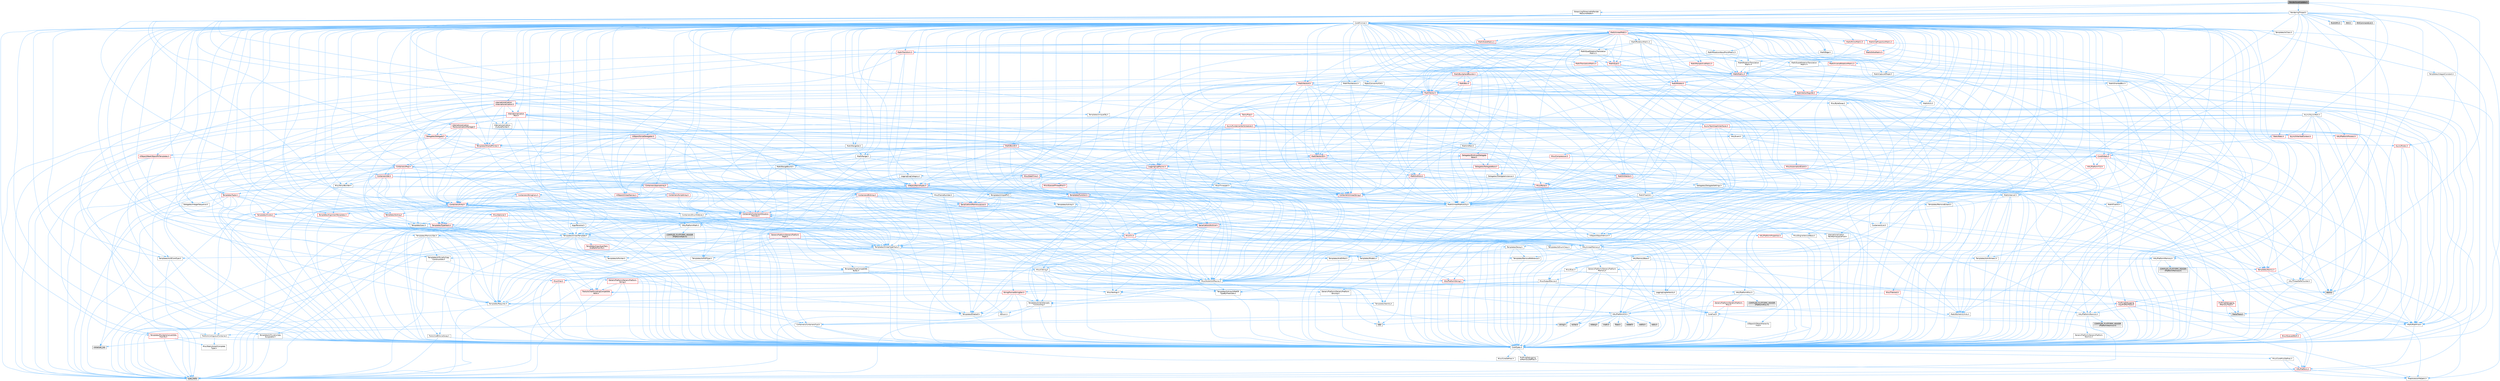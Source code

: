 digraph "RenderAssetUpdate.h"
{
 // INTERACTIVE_SVG=YES
 // LATEX_PDF_SIZE
  bgcolor="transparent";
  edge [fontname=Helvetica,fontsize=10,labelfontname=Helvetica,labelfontsize=10];
  node [fontname=Helvetica,fontsize=10,shape=box,height=0.2,width=0.4];
  Node1 [id="Node000001",label="RenderAssetUpdate.h",height=0.2,width=0.4,color="gray40", fillcolor="grey60", style="filled", fontcolor="black",tooltip=" "];
  Node1 -> Node2 [id="edge1_Node000001_Node000002",color="steelblue1",style="solid",tooltip=" "];
  Node2 [id="Node000002",label="CoreMinimal.h",height=0.2,width=0.4,color="grey40", fillcolor="white", style="filled",URL="$d7/d67/CoreMinimal_8h.html",tooltip=" "];
  Node2 -> Node3 [id="edge2_Node000002_Node000003",color="steelblue1",style="solid",tooltip=" "];
  Node3 [id="Node000003",label="CoreTypes.h",height=0.2,width=0.4,color="grey40", fillcolor="white", style="filled",URL="$dc/dec/CoreTypes_8h.html",tooltip=" "];
  Node3 -> Node4 [id="edge3_Node000003_Node000004",color="steelblue1",style="solid",tooltip=" "];
  Node4 [id="Node000004",label="HAL/Platform.h",height=0.2,width=0.4,color="red", fillcolor="#FFF0F0", style="filled",URL="$d9/dd0/Platform_8h.html",tooltip=" "];
  Node4 -> Node7 [id="edge4_Node000004_Node000007",color="steelblue1",style="solid",tooltip=" "];
  Node7 [id="Node000007",label="type_traits",height=0.2,width=0.4,color="grey60", fillcolor="#E0E0E0", style="filled",tooltip=" "];
  Node4 -> Node8 [id="edge5_Node000004_Node000008",color="steelblue1",style="solid",tooltip=" "];
  Node8 [id="Node000008",label="PreprocessorHelpers.h",height=0.2,width=0.4,color="grey40", fillcolor="white", style="filled",URL="$db/ddb/PreprocessorHelpers_8h.html",tooltip=" "];
  Node3 -> Node14 [id="edge6_Node000003_Node000014",color="steelblue1",style="solid",tooltip=" "];
  Node14 [id="Node000014",label="ProfilingDebugging\l/UMemoryDefines.h",height=0.2,width=0.4,color="grey40", fillcolor="white", style="filled",URL="$d2/da2/UMemoryDefines_8h.html",tooltip=" "];
  Node3 -> Node15 [id="edge7_Node000003_Node000015",color="steelblue1",style="solid",tooltip=" "];
  Node15 [id="Node000015",label="Misc/CoreMiscDefines.h",height=0.2,width=0.4,color="grey40", fillcolor="white", style="filled",URL="$da/d38/CoreMiscDefines_8h.html",tooltip=" "];
  Node15 -> Node4 [id="edge8_Node000015_Node000004",color="steelblue1",style="solid",tooltip=" "];
  Node15 -> Node8 [id="edge9_Node000015_Node000008",color="steelblue1",style="solid",tooltip=" "];
  Node3 -> Node16 [id="edge10_Node000003_Node000016",color="steelblue1",style="solid",tooltip=" "];
  Node16 [id="Node000016",label="Misc/CoreDefines.h",height=0.2,width=0.4,color="grey40", fillcolor="white", style="filled",URL="$d3/dd2/CoreDefines_8h.html",tooltip=" "];
  Node2 -> Node17 [id="edge11_Node000002_Node000017",color="steelblue1",style="solid",tooltip=" "];
  Node17 [id="Node000017",label="CoreFwd.h",height=0.2,width=0.4,color="grey40", fillcolor="white", style="filled",URL="$d1/d1e/CoreFwd_8h.html",tooltip=" "];
  Node17 -> Node3 [id="edge12_Node000017_Node000003",color="steelblue1",style="solid",tooltip=" "];
  Node17 -> Node18 [id="edge13_Node000017_Node000018",color="steelblue1",style="solid",tooltip=" "];
  Node18 [id="Node000018",label="Containers/ContainersFwd.h",height=0.2,width=0.4,color="grey40", fillcolor="white", style="filled",URL="$d4/d0a/ContainersFwd_8h.html",tooltip=" "];
  Node18 -> Node4 [id="edge14_Node000018_Node000004",color="steelblue1",style="solid",tooltip=" "];
  Node18 -> Node3 [id="edge15_Node000018_Node000003",color="steelblue1",style="solid",tooltip=" "];
  Node18 -> Node19 [id="edge16_Node000018_Node000019",color="steelblue1",style="solid",tooltip=" "];
  Node19 [id="Node000019",label="Traits/IsContiguousContainer.h",height=0.2,width=0.4,color="grey40", fillcolor="white", style="filled",URL="$d5/d3c/IsContiguousContainer_8h.html",tooltip=" "];
  Node19 -> Node3 [id="edge17_Node000019_Node000003",color="steelblue1",style="solid",tooltip=" "];
  Node19 -> Node20 [id="edge18_Node000019_Node000020",color="steelblue1",style="solid",tooltip=" "];
  Node20 [id="Node000020",label="Misc/StaticAssertComplete\lType.h",height=0.2,width=0.4,color="grey40", fillcolor="white", style="filled",URL="$d5/d4e/StaticAssertCompleteType_8h.html",tooltip=" "];
  Node19 -> Node21 [id="edge19_Node000019_Node000021",color="steelblue1",style="solid",tooltip=" "];
  Node21 [id="Node000021",label="initializer_list",height=0.2,width=0.4,color="grey60", fillcolor="#E0E0E0", style="filled",tooltip=" "];
  Node17 -> Node22 [id="edge20_Node000017_Node000022",color="steelblue1",style="solid",tooltip=" "];
  Node22 [id="Node000022",label="Math/MathFwd.h",height=0.2,width=0.4,color="grey40", fillcolor="white", style="filled",URL="$d2/d10/MathFwd_8h.html",tooltip=" "];
  Node22 -> Node4 [id="edge21_Node000022_Node000004",color="steelblue1",style="solid",tooltip=" "];
  Node17 -> Node23 [id="edge22_Node000017_Node000023",color="steelblue1",style="solid",tooltip=" "];
  Node23 [id="Node000023",label="UObject/UObjectHierarchy\lFwd.h",height=0.2,width=0.4,color="grey40", fillcolor="white", style="filled",URL="$d3/d13/UObjectHierarchyFwd_8h.html",tooltip=" "];
  Node2 -> Node23 [id="edge23_Node000002_Node000023",color="steelblue1",style="solid",tooltip=" "];
  Node2 -> Node18 [id="edge24_Node000002_Node000018",color="steelblue1",style="solid",tooltip=" "];
  Node2 -> Node24 [id="edge25_Node000002_Node000024",color="steelblue1",style="solid",tooltip=" "];
  Node24 [id="Node000024",label="Misc/VarArgs.h",height=0.2,width=0.4,color="grey40", fillcolor="white", style="filled",URL="$d5/d6f/VarArgs_8h.html",tooltip=" "];
  Node24 -> Node3 [id="edge26_Node000024_Node000003",color="steelblue1",style="solid",tooltip=" "];
  Node2 -> Node25 [id="edge27_Node000002_Node000025",color="steelblue1",style="solid",tooltip=" "];
  Node25 [id="Node000025",label="Logging/LogVerbosity.h",height=0.2,width=0.4,color="grey40", fillcolor="white", style="filled",URL="$d2/d8f/LogVerbosity_8h.html",tooltip=" "];
  Node25 -> Node3 [id="edge28_Node000025_Node000003",color="steelblue1",style="solid",tooltip=" "];
  Node2 -> Node26 [id="edge29_Node000002_Node000026",color="steelblue1",style="solid",tooltip=" "];
  Node26 [id="Node000026",label="Misc/OutputDevice.h",height=0.2,width=0.4,color="grey40", fillcolor="white", style="filled",URL="$d7/d32/OutputDevice_8h.html",tooltip=" "];
  Node26 -> Node17 [id="edge30_Node000026_Node000017",color="steelblue1",style="solid",tooltip=" "];
  Node26 -> Node3 [id="edge31_Node000026_Node000003",color="steelblue1",style="solid",tooltip=" "];
  Node26 -> Node25 [id="edge32_Node000026_Node000025",color="steelblue1",style="solid",tooltip=" "];
  Node26 -> Node24 [id="edge33_Node000026_Node000024",color="steelblue1",style="solid",tooltip=" "];
  Node26 -> Node27 [id="edge34_Node000026_Node000027",color="steelblue1",style="solid",tooltip=" "];
  Node27 [id="Node000027",label="Templates/IsArrayOrRefOf\lTypeByPredicate.h",height=0.2,width=0.4,color="grey40", fillcolor="white", style="filled",URL="$d6/da1/IsArrayOrRefOfTypeByPredicate_8h.html",tooltip=" "];
  Node27 -> Node3 [id="edge35_Node000027_Node000003",color="steelblue1",style="solid",tooltip=" "];
  Node26 -> Node28 [id="edge36_Node000026_Node000028",color="steelblue1",style="solid",tooltip=" "];
  Node28 [id="Node000028",label="Templates/IsValidVariadic\lFunctionArg.h",height=0.2,width=0.4,color="grey40", fillcolor="white", style="filled",URL="$d0/dc8/IsValidVariadicFunctionArg_8h.html",tooltip=" "];
  Node28 -> Node3 [id="edge37_Node000028_Node000003",color="steelblue1",style="solid",tooltip=" "];
  Node28 -> Node29 [id="edge38_Node000028_Node000029",color="steelblue1",style="solid",tooltip=" "];
  Node29 [id="Node000029",label="IsEnum.h",height=0.2,width=0.4,color="grey40", fillcolor="white", style="filled",URL="$d4/de5/IsEnum_8h.html",tooltip=" "];
  Node28 -> Node7 [id="edge39_Node000028_Node000007",color="steelblue1",style="solid",tooltip=" "];
  Node26 -> Node30 [id="edge40_Node000026_Node000030",color="steelblue1",style="solid",tooltip=" "];
  Node30 [id="Node000030",label="Traits/IsCharEncodingCompatible\lWith.h",height=0.2,width=0.4,color="red", fillcolor="#FFF0F0", style="filled",URL="$df/dd1/IsCharEncodingCompatibleWith_8h.html",tooltip=" "];
  Node30 -> Node7 [id="edge41_Node000030_Node000007",color="steelblue1",style="solid",tooltip=" "];
  Node2 -> Node32 [id="edge42_Node000002_Node000032",color="steelblue1",style="solid",tooltip=" "];
  Node32 [id="Node000032",label="HAL/PlatformCrt.h",height=0.2,width=0.4,color="grey40", fillcolor="white", style="filled",URL="$d8/d75/PlatformCrt_8h.html",tooltip=" "];
  Node32 -> Node33 [id="edge43_Node000032_Node000033",color="steelblue1",style="solid",tooltip=" "];
  Node33 [id="Node000033",label="new",height=0.2,width=0.4,color="grey60", fillcolor="#E0E0E0", style="filled",tooltip=" "];
  Node32 -> Node34 [id="edge44_Node000032_Node000034",color="steelblue1",style="solid",tooltip=" "];
  Node34 [id="Node000034",label="wchar.h",height=0.2,width=0.4,color="grey60", fillcolor="#E0E0E0", style="filled",tooltip=" "];
  Node32 -> Node35 [id="edge45_Node000032_Node000035",color="steelblue1",style="solid",tooltip=" "];
  Node35 [id="Node000035",label="stddef.h",height=0.2,width=0.4,color="grey60", fillcolor="#E0E0E0", style="filled",tooltip=" "];
  Node32 -> Node36 [id="edge46_Node000032_Node000036",color="steelblue1",style="solid",tooltip=" "];
  Node36 [id="Node000036",label="stdlib.h",height=0.2,width=0.4,color="grey60", fillcolor="#E0E0E0", style="filled",tooltip=" "];
  Node32 -> Node37 [id="edge47_Node000032_Node000037",color="steelblue1",style="solid",tooltip=" "];
  Node37 [id="Node000037",label="stdio.h",height=0.2,width=0.4,color="grey60", fillcolor="#E0E0E0", style="filled",tooltip=" "];
  Node32 -> Node38 [id="edge48_Node000032_Node000038",color="steelblue1",style="solid",tooltip=" "];
  Node38 [id="Node000038",label="stdarg.h",height=0.2,width=0.4,color="grey60", fillcolor="#E0E0E0", style="filled",tooltip=" "];
  Node32 -> Node39 [id="edge49_Node000032_Node000039",color="steelblue1",style="solid",tooltip=" "];
  Node39 [id="Node000039",label="math.h",height=0.2,width=0.4,color="grey60", fillcolor="#E0E0E0", style="filled",tooltip=" "];
  Node32 -> Node40 [id="edge50_Node000032_Node000040",color="steelblue1",style="solid",tooltip=" "];
  Node40 [id="Node000040",label="float.h",height=0.2,width=0.4,color="grey60", fillcolor="#E0E0E0", style="filled",tooltip=" "];
  Node32 -> Node41 [id="edge51_Node000032_Node000041",color="steelblue1",style="solid",tooltip=" "];
  Node41 [id="Node000041",label="string.h",height=0.2,width=0.4,color="grey60", fillcolor="#E0E0E0", style="filled",tooltip=" "];
  Node2 -> Node42 [id="edge52_Node000002_Node000042",color="steelblue1",style="solid",tooltip=" "];
  Node42 [id="Node000042",label="HAL/PlatformMisc.h",height=0.2,width=0.4,color="grey40", fillcolor="white", style="filled",URL="$d0/df5/PlatformMisc_8h.html",tooltip=" "];
  Node42 -> Node3 [id="edge53_Node000042_Node000003",color="steelblue1",style="solid",tooltip=" "];
  Node42 -> Node43 [id="edge54_Node000042_Node000043",color="steelblue1",style="solid",tooltip=" "];
  Node43 [id="Node000043",label="GenericPlatform/GenericPlatform\lMisc.h",height=0.2,width=0.4,color="red", fillcolor="#FFF0F0", style="filled",URL="$db/d9a/GenericPlatformMisc_8h.html",tooltip=" "];
  Node43 -> Node17 [id="edge55_Node000043_Node000017",color="steelblue1",style="solid",tooltip=" "];
  Node43 -> Node3 [id="edge56_Node000043_Node000003",color="steelblue1",style="solid",tooltip=" "];
  Node43 -> Node32 [id="edge57_Node000043_Node000032",color="steelblue1",style="solid",tooltip=" "];
  Node43 -> Node47 [id="edge58_Node000043_Node000047",color="steelblue1",style="solid",tooltip=" "];
  Node47 [id="Node000047",label="Math/NumericLimits.h",height=0.2,width=0.4,color="grey40", fillcolor="white", style="filled",URL="$df/d1b/NumericLimits_8h.html",tooltip=" "];
  Node47 -> Node3 [id="edge59_Node000047_Node000003",color="steelblue1",style="solid",tooltip=" "];
  Node42 -> Node52 [id="edge60_Node000042_Node000052",color="steelblue1",style="solid",tooltip=" "];
  Node52 [id="Node000052",label="COMPILED_PLATFORM_HEADER\l(PlatformMisc.h)",height=0.2,width=0.4,color="grey60", fillcolor="#E0E0E0", style="filled",tooltip=" "];
  Node42 -> Node53 [id="edge61_Node000042_Node000053",color="steelblue1",style="solid",tooltip=" "];
  Node53 [id="Node000053",label="ProfilingDebugging\l/CpuProfilerTrace.h",height=0.2,width=0.4,color="red", fillcolor="#FFF0F0", style="filled",URL="$da/dcb/CpuProfilerTrace_8h.html",tooltip=" "];
  Node53 -> Node3 [id="edge62_Node000053_Node000003",color="steelblue1",style="solid",tooltip=" "];
  Node53 -> Node18 [id="edge63_Node000053_Node000018",color="steelblue1",style="solid",tooltip=" "];
  Node53 -> Node54 [id="edge64_Node000053_Node000054",color="steelblue1",style="solid",tooltip=" "];
  Node54 [id="Node000054",label="HAL/PlatformAtomics.h",height=0.2,width=0.4,color="grey40", fillcolor="white", style="filled",URL="$d3/d36/PlatformAtomics_8h.html",tooltip=" "];
  Node54 -> Node3 [id="edge65_Node000054_Node000003",color="steelblue1",style="solid",tooltip=" "];
  Node54 -> Node55 [id="edge66_Node000054_Node000055",color="steelblue1",style="solid",tooltip=" "];
  Node55 [id="Node000055",label="GenericPlatform/GenericPlatform\lAtomics.h",height=0.2,width=0.4,color="grey40", fillcolor="white", style="filled",URL="$da/d72/GenericPlatformAtomics_8h.html",tooltip=" "];
  Node55 -> Node3 [id="edge67_Node000055_Node000003",color="steelblue1",style="solid",tooltip=" "];
  Node54 -> Node56 [id="edge68_Node000054_Node000056",color="steelblue1",style="solid",tooltip=" "];
  Node56 [id="Node000056",label="COMPILED_PLATFORM_HEADER\l(PlatformAtomics.h)",height=0.2,width=0.4,color="grey60", fillcolor="#E0E0E0", style="filled",tooltip=" "];
  Node53 -> Node8 [id="edge69_Node000053_Node000008",color="steelblue1",style="solid",tooltip=" "];
  Node53 -> Node60 [id="edge70_Node000053_Node000060",color="steelblue1",style="solid",tooltip=" "];
  Node60 [id="Node000060",label="Trace/Trace.h",height=0.2,width=0.4,color="grey60", fillcolor="#E0E0E0", style="filled",tooltip=" "];
  Node2 -> Node61 [id="edge71_Node000002_Node000061",color="steelblue1",style="solid",tooltip=" "];
  Node61 [id="Node000061",label="Misc/AssertionMacros.h",height=0.2,width=0.4,color="grey40", fillcolor="white", style="filled",URL="$d0/dfa/AssertionMacros_8h.html",tooltip=" "];
  Node61 -> Node3 [id="edge72_Node000061_Node000003",color="steelblue1",style="solid",tooltip=" "];
  Node61 -> Node4 [id="edge73_Node000061_Node000004",color="steelblue1",style="solid",tooltip=" "];
  Node61 -> Node42 [id="edge74_Node000061_Node000042",color="steelblue1",style="solid",tooltip=" "];
  Node61 -> Node8 [id="edge75_Node000061_Node000008",color="steelblue1",style="solid",tooltip=" "];
  Node61 -> Node62 [id="edge76_Node000061_Node000062",color="steelblue1",style="solid",tooltip=" "];
  Node62 [id="Node000062",label="Templates/EnableIf.h",height=0.2,width=0.4,color="grey40", fillcolor="white", style="filled",URL="$d7/d60/EnableIf_8h.html",tooltip=" "];
  Node62 -> Node3 [id="edge77_Node000062_Node000003",color="steelblue1",style="solid",tooltip=" "];
  Node61 -> Node27 [id="edge78_Node000061_Node000027",color="steelblue1",style="solid",tooltip=" "];
  Node61 -> Node28 [id="edge79_Node000061_Node000028",color="steelblue1",style="solid",tooltip=" "];
  Node61 -> Node30 [id="edge80_Node000061_Node000030",color="steelblue1",style="solid",tooltip=" "];
  Node61 -> Node24 [id="edge81_Node000061_Node000024",color="steelblue1",style="solid",tooltip=" "];
  Node61 -> Node63 [id="edge82_Node000061_Node000063",color="steelblue1",style="solid",tooltip=" "];
  Node63 [id="Node000063",label="String/FormatStringSan.h",height=0.2,width=0.4,color="red", fillcolor="#FFF0F0", style="filled",URL="$d3/d8b/FormatStringSan_8h.html",tooltip=" "];
  Node63 -> Node7 [id="edge83_Node000063_Node000007",color="steelblue1",style="solid",tooltip=" "];
  Node63 -> Node3 [id="edge84_Node000063_Node000003",color="steelblue1",style="solid",tooltip=" "];
  Node63 -> Node64 [id="edge85_Node000063_Node000064",color="steelblue1",style="solid",tooltip=" "];
  Node64 [id="Node000064",label="Templates/Requires.h",height=0.2,width=0.4,color="grey40", fillcolor="white", style="filled",URL="$dc/d96/Requires_8h.html",tooltip=" "];
  Node64 -> Node62 [id="edge86_Node000064_Node000062",color="steelblue1",style="solid",tooltip=" "];
  Node64 -> Node7 [id="edge87_Node000064_Node000007",color="steelblue1",style="solid",tooltip=" "];
  Node63 -> Node65 [id="edge88_Node000063_Node000065",color="steelblue1",style="solid",tooltip=" "];
  Node65 [id="Node000065",label="Templates/Identity.h",height=0.2,width=0.4,color="grey40", fillcolor="white", style="filled",URL="$d0/dd5/Identity_8h.html",tooltip=" "];
  Node63 -> Node28 [id="edge89_Node000063_Node000028",color="steelblue1",style="solid",tooltip=" "];
  Node63 -> Node18 [id="edge90_Node000063_Node000018",color="steelblue1",style="solid",tooltip=" "];
  Node61 -> Node69 [id="edge91_Node000061_Node000069",color="steelblue1",style="solid",tooltip=" "];
  Node69 [id="Node000069",label="atomic",height=0.2,width=0.4,color="grey60", fillcolor="#E0E0E0", style="filled",tooltip=" "];
  Node2 -> Node70 [id="edge92_Node000002_Node000070",color="steelblue1",style="solid",tooltip=" "];
  Node70 [id="Node000070",label="Templates/IsPointer.h",height=0.2,width=0.4,color="grey40", fillcolor="white", style="filled",URL="$d7/d05/IsPointer_8h.html",tooltip=" "];
  Node70 -> Node3 [id="edge93_Node000070_Node000003",color="steelblue1",style="solid",tooltip=" "];
  Node2 -> Node71 [id="edge94_Node000002_Node000071",color="steelblue1",style="solid",tooltip=" "];
  Node71 [id="Node000071",label="HAL/PlatformMemory.h",height=0.2,width=0.4,color="grey40", fillcolor="white", style="filled",URL="$de/d68/PlatformMemory_8h.html",tooltip=" "];
  Node71 -> Node3 [id="edge95_Node000071_Node000003",color="steelblue1",style="solid",tooltip=" "];
  Node71 -> Node72 [id="edge96_Node000071_Node000072",color="steelblue1",style="solid",tooltip=" "];
  Node72 [id="Node000072",label="GenericPlatform/GenericPlatform\lMemory.h",height=0.2,width=0.4,color="grey40", fillcolor="white", style="filled",URL="$dd/d22/GenericPlatformMemory_8h.html",tooltip=" "];
  Node72 -> Node17 [id="edge97_Node000072_Node000017",color="steelblue1",style="solid",tooltip=" "];
  Node72 -> Node3 [id="edge98_Node000072_Node000003",color="steelblue1",style="solid",tooltip=" "];
  Node72 -> Node73 [id="edge99_Node000072_Node000073",color="steelblue1",style="solid",tooltip=" "];
  Node73 [id="Node000073",label="HAL/PlatformString.h",height=0.2,width=0.4,color="red", fillcolor="#FFF0F0", style="filled",URL="$db/db5/PlatformString_8h.html",tooltip=" "];
  Node73 -> Node3 [id="edge100_Node000073_Node000003",color="steelblue1",style="solid",tooltip=" "];
  Node72 -> Node41 [id="edge101_Node000072_Node000041",color="steelblue1",style="solid",tooltip=" "];
  Node72 -> Node34 [id="edge102_Node000072_Node000034",color="steelblue1",style="solid",tooltip=" "];
  Node71 -> Node75 [id="edge103_Node000071_Node000075",color="steelblue1",style="solid",tooltip=" "];
  Node75 [id="Node000075",label="COMPILED_PLATFORM_HEADER\l(PlatformMemory.h)",height=0.2,width=0.4,color="grey60", fillcolor="#E0E0E0", style="filled",tooltip=" "];
  Node2 -> Node54 [id="edge104_Node000002_Node000054",color="steelblue1",style="solid",tooltip=" "];
  Node2 -> Node76 [id="edge105_Node000002_Node000076",color="steelblue1",style="solid",tooltip=" "];
  Node76 [id="Node000076",label="Misc/Exec.h",height=0.2,width=0.4,color="grey40", fillcolor="white", style="filled",URL="$de/ddb/Exec_8h.html",tooltip=" "];
  Node76 -> Node3 [id="edge106_Node000076_Node000003",color="steelblue1",style="solid",tooltip=" "];
  Node76 -> Node61 [id="edge107_Node000076_Node000061",color="steelblue1",style="solid",tooltip=" "];
  Node2 -> Node77 [id="edge108_Node000002_Node000077",color="steelblue1",style="solid",tooltip=" "];
  Node77 [id="Node000077",label="HAL/MemoryBase.h",height=0.2,width=0.4,color="grey40", fillcolor="white", style="filled",URL="$d6/d9f/MemoryBase_8h.html",tooltip=" "];
  Node77 -> Node3 [id="edge109_Node000077_Node000003",color="steelblue1",style="solid",tooltip=" "];
  Node77 -> Node54 [id="edge110_Node000077_Node000054",color="steelblue1",style="solid",tooltip=" "];
  Node77 -> Node32 [id="edge111_Node000077_Node000032",color="steelblue1",style="solid",tooltip=" "];
  Node77 -> Node76 [id="edge112_Node000077_Node000076",color="steelblue1",style="solid",tooltip=" "];
  Node77 -> Node26 [id="edge113_Node000077_Node000026",color="steelblue1",style="solid",tooltip=" "];
  Node77 -> Node78 [id="edge114_Node000077_Node000078",color="steelblue1",style="solid",tooltip=" "];
  Node78 [id="Node000078",label="Templates/Atomic.h",height=0.2,width=0.4,color="red", fillcolor="#FFF0F0", style="filled",URL="$d3/d91/Atomic_8h.html",tooltip=" "];
  Node78 -> Node79 [id="edge115_Node000078_Node000079",color="steelblue1",style="solid",tooltip=" "];
  Node79 [id="Node000079",label="HAL/ThreadSafeCounter.h",height=0.2,width=0.4,color="grey40", fillcolor="white", style="filled",URL="$dc/dc9/ThreadSafeCounter_8h.html",tooltip=" "];
  Node79 -> Node3 [id="edge116_Node000079_Node000003",color="steelblue1",style="solid",tooltip=" "];
  Node79 -> Node54 [id="edge117_Node000079_Node000054",color="steelblue1",style="solid",tooltip=" "];
  Node78 -> Node69 [id="edge118_Node000078_Node000069",color="steelblue1",style="solid",tooltip=" "];
  Node2 -> Node87 [id="edge119_Node000002_Node000087",color="steelblue1",style="solid",tooltip=" "];
  Node87 [id="Node000087",label="HAL/UnrealMemory.h",height=0.2,width=0.4,color="grey40", fillcolor="white", style="filled",URL="$d9/d96/UnrealMemory_8h.html",tooltip=" "];
  Node87 -> Node3 [id="edge120_Node000087_Node000003",color="steelblue1",style="solid",tooltip=" "];
  Node87 -> Node72 [id="edge121_Node000087_Node000072",color="steelblue1",style="solid",tooltip=" "];
  Node87 -> Node77 [id="edge122_Node000087_Node000077",color="steelblue1",style="solid",tooltip=" "];
  Node87 -> Node71 [id="edge123_Node000087_Node000071",color="steelblue1",style="solid",tooltip=" "];
  Node87 -> Node88 [id="edge124_Node000087_Node000088",color="steelblue1",style="solid",tooltip=" "];
  Node88 [id="Node000088",label="ProfilingDebugging\l/MemoryTrace.h",height=0.2,width=0.4,color="red", fillcolor="#FFF0F0", style="filled",URL="$da/dd7/MemoryTrace_8h.html",tooltip=" "];
  Node88 -> Node4 [id="edge125_Node000088_Node000004",color="steelblue1",style="solid",tooltip=" "];
  Node88 -> Node60 [id="edge126_Node000088_Node000060",color="steelblue1",style="solid",tooltip=" "];
  Node87 -> Node70 [id="edge127_Node000087_Node000070",color="steelblue1",style="solid",tooltip=" "];
  Node2 -> Node89 [id="edge128_Node000002_Node000089",color="steelblue1",style="solid",tooltip=" "];
  Node89 [id="Node000089",label="Templates/IsArithmetic.h",height=0.2,width=0.4,color="grey40", fillcolor="white", style="filled",URL="$d2/d5d/IsArithmetic_8h.html",tooltip=" "];
  Node89 -> Node3 [id="edge129_Node000089_Node000003",color="steelblue1",style="solid",tooltip=" "];
  Node2 -> Node83 [id="edge130_Node000002_Node000083",color="steelblue1",style="solid",tooltip=" "];
  Node83 [id="Node000083",label="Templates/AndOrNot.h",height=0.2,width=0.4,color="grey40", fillcolor="white", style="filled",URL="$db/d0a/AndOrNot_8h.html",tooltip=" "];
  Node83 -> Node3 [id="edge131_Node000083_Node000003",color="steelblue1",style="solid",tooltip=" "];
  Node2 -> Node90 [id="edge132_Node000002_Node000090",color="steelblue1",style="solid",tooltip=" "];
  Node90 [id="Node000090",label="Templates/IsPODType.h",height=0.2,width=0.4,color="grey40", fillcolor="white", style="filled",URL="$d7/db1/IsPODType_8h.html",tooltip=" "];
  Node90 -> Node3 [id="edge133_Node000090_Node000003",color="steelblue1",style="solid",tooltip=" "];
  Node2 -> Node91 [id="edge134_Node000002_Node000091",color="steelblue1",style="solid",tooltip=" "];
  Node91 [id="Node000091",label="Templates/IsUECoreType.h",height=0.2,width=0.4,color="grey40", fillcolor="white", style="filled",URL="$d1/db8/IsUECoreType_8h.html",tooltip=" "];
  Node91 -> Node3 [id="edge135_Node000091_Node000003",color="steelblue1",style="solid",tooltip=" "];
  Node91 -> Node7 [id="edge136_Node000091_Node000007",color="steelblue1",style="solid",tooltip=" "];
  Node2 -> Node84 [id="edge137_Node000002_Node000084",color="steelblue1",style="solid",tooltip=" "];
  Node84 [id="Node000084",label="Templates/IsTriviallyCopy\lConstructible.h",height=0.2,width=0.4,color="grey40", fillcolor="white", style="filled",URL="$d3/d78/IsTriviallyCopyConstructible_8h.html",tooltip=" "];
  Node84 -> Node3 [id="edge138_Node000084_Node000003",color="steelblue1",style="solid",tooltip=" "];
  Node84 -> Node7 [id="edge139_Node000084_Node000007",color="steelblue1",style="solid",tooltip=" "];
  Node2 -> Node92 [id="edge140_Node000002_Node000092",color="steelblue1",style="solid",tooltip=" "];
  Node92 [id="Node000092",label="Templates/UnrealTypeTraits.h",height=0.2,width=0.4,color="grey40", fillcolor="white", style="filled",URL="$d2/d2d/UnrealTypeTraits_8h.html",tooltip=" "];
  Node92 -> Node3 [id="edge141_Node000092_Node000003",color="steelblue1",style="solid",tooltip=" "];
  Node92 -> Node70 [id="edge142_Node000092_Node000070",color="steelblue1",style="solid",tooltip=" "];
  Node92 -> Node61 [id="edge143_Node000092_Node000061",color="steelblue1",style="solid",tooltip=" "];
  Node92 -> Node83 [id="edge144_Node000092_Node000083",color="steelblue1",style="solid",tooltip=" "];
  Node92 -> Node62 [id="edge145_Node000092_Node000062",color="steelblue1",style="solid",tooltip=" "];
  Node92 -> Node89 [id="edge146_Node000092_Node000089",color="steelblue1",style="solid",tooltip=" "];
  Node92 -> Node29 [id="edge147_Node000092_Node000029",color="steelblue1",style="solid",tooltip=" "];
  Node92 -> Node93 [id="edge148_Node000092_Node000093",color="steelblue1",style="solid",tooltip=" "];
  Node93 [id="Node000093",label="Templates/Models.h",height=0.2,width=0.4,color="grey40", fillcolor="white", style="filled",URL="$d3/d0c/Models_8h.html",tooltip=" "];
  Node93 -> Node65 [id="edge149_Node000093_Node000065",color="steelblue1",style="solid",tooltip=" "];
  Node92 -> Node90 [id="edge150_Node000092_Node000090",color="steelblue1",style="solid",tooltip=" "];
  Node92 -> Node91 [id="edge151_Node000092_Node000091",color="steelblue1",style="solid",tooltip=" "];
  Node92 -> Node84 [id="edge152_Node000092_Node000084",color="steelblue1",style="solid",tooltip=" "];
  Node2 -> Node62 [id="edge153_Node000002_Node000062",color="steelblue1",style="solid",tooltip=" "];
  Node2 -> Node94 [id="edge154_Node000002_Node000094",color="steelblue1",style="solid",tooltip=" "];
  Node94 [id="Node000094",label="Templates/RemoveReference.h",height=0.2,width=0.4,color="grey40", fillcolor="white", style="filled",URL="$da/dbe/RemoveReference_8h.html",tooltip=" "];
  Node94 -> Node3 [id="edge155_Node000094_Node000003",color="steelblue1",style="solid",tooltip=" "];
  Node2 -> Node95 [id="edge156_Node000002_Node000095",color="steelblue1",style="solid",tooltip=" "];
  Node95 [id="Node000095",label="Templates/IntegralConstant.h",height=0.2,width=0.4,color="grey40", fillcolor="white", style="filled",URL="$db/d1b/IntegralConstant_8h.html",tooltip=" "];
  Node95 -> Node3 [id="edge157_Node000095_Node000003",color="steelblue1",style="solid",tooltip=" "];
  Node2 -> Node96 [id="edge158_Node000002_Node000096",color="steelblue1",style="solid",tooltip=" "];
  Node96 [id="Node000096",label="Templates/IsClass.h",height=0.2,width=0.4,color="grey40", fillcolor="white", style="filled",URL="$db/dcb/IsClass_8h.html",tooltip=" "];
  Node96 -> Node3 [id="edge159_Node000096_Node000003",color="steelblue1",style="solid",tooltip=" "];
  Node2 -> Node97 [id="edge160_Node000002_Node000097",color="steelblue1",style="solid",tooltip=" "];
  Node97 [id="Node000097",label="Templates/TypeCompatible\lBytes.h",height=0.2,width=0.4,color="grey40", fillcolor="white", style="filled",URL="$df/d0a/TypeCompatibleBytes_8h.html",tooltip=" "];
  Node97 -> Node3 [id="edge161_Node000097_Node000003",color="steelblue1",style="solid",tooltip=" "];
  Node97 -> Node41 [id="edge162_Node000097_Node000041",color="steelblue1",style="solid",tooltip=" "];
  Node97 -> Node33 [id="edge163_Node000097_Node000033",color="steelblue1",style="solid",tooltip=" "];
  Node97 -> Node7 [id="edge164_Node000097_Node000007",color="steelblue1",style="solid",tooltip=" "];
  Node2 -> Node19 [id="edge165_Node000002_Node000019",color="steelblue1",style="solid",tooltip=" "];
  Node2 -> Node98 [id="edge166_Node000002_Node000098",color="steelblue1",style="solid",tooltip=" "];
  Node98 [id="Node000098",label="Templates/UnrealTemplate.h",height=0.2,width=0.4,color="grey40", fillcolor="white", style="filled",URL="$d4/d24/UnrealTemplate_8h.html",tooltip=" "];
  Node98 -> Node3 [id="edge167_Node000098_Node000003",color="steelblue1",style="solid",tooltip=" "];
  Node98 -> Node70 [id="edge168_Node000098_Node000070",color="steelblue1",style="solid",tooltip=" "];
  Node98 -> Node87 [id="edge169_Node000098_Node000087",color="steelblue1",style="solid",tooltip=" "];
  Node98 -> Node99 [id="edge170_Node000098_Node000099",color="steelblue1",style="solid",tooltip=" "];
  Node99 [id="Node000099",label="Templates/CopyQualifiers\lAndRefsFromTo.h",height=0.2,width=0.4,color="red", fillcolor="#FFF0F0", style="filled",URL="$d3/db3/CopyQualifiersAndRefsFromTo_8h.html",tooltip=" "];
  Node98 -> Node92 [id="edge171_Node000098_Node000092",color="steelblue1",style="solid",tooltip=" "];
  Node98 -> Node94 [id="edge172_Node000098_Node000094",color="steelblue1",style="solid",tooltip=" "];
  Node98 -> Node64 [id="edge173_Node000098_Node000064",color="steelblue1",style="solid",tooltip=" "];
  Node98 -> Node97 [id="edge174_Node000098_Node000097",color="steelblue1",style="solid",tooltip=" "];
  Node98 -> Node65 [id="edge175_Node000098_Node000065",color="steelblue1",style="solid",tooltip=" "];
  Node98 -> Node19 [id="edge176_Node000098_Node000019",color="steelblue1",style="solid",tooltip=" "];
  Node98 -> Node101 [id="edge177_Node000098_Node000101",color="steelblue1",style="solid",tooltip=" "];
  Node101 [id="Node000101",label="Traits/UseBitwiseSwap.h",height=0.2,width=0.4,color="grey40", fillcolor="white", style="filled",URL="$db/df3/UseBitwiseSwap_8h.html",tooltip=" "];
  Node101 -> Node3 [id="edge178_Node000101_Node000003",color="steelblue1",style="solid",tooltip=" "];
  Node101 -> Node7 [id="edge179_Node000101_Node000007",color="steelblue1",style="solid",tooltip=" "];
  Node98 -> Node7 [id="edge180_Node000098_Node000007",color="steelblue1",style="solid",tooltip=" "];
  Node2 -> Node47 [id="edge181_Node000002_Node000047",color="steelblue1",style="solid",tooltip=" "];
  Node2 -> Node102 [id="edge182_Node000002_Node000102",color="steelblue1",style="solid",tooltip=" "];
  Node102 [id="Node000102",label="HAL/PlatformMath.h",height=0.2,width=0.4,color="grey40", fillcolor="white", style="filled",URL="$dc/d53/PlatformMath_8h.html",tooltip=" "];
  Node102 -> Node3 [id="edge183_Node000102_Node000003",color="steelblue1",style="solid",tooltip=" "];
  Node102 -> Node103 [id="edge184_Node000102_Node000103",color="steelblue1",style="solid",tooltip=" "];
  Node103 [id="Node000103",label="GenericPlatform/GenericPlatform\lMath.h",height=0.2,width=0.4,color="red", fillcolor="#FFF0F0", style="filled",URL="$d5/d79/GenericPlatformMath_8h.html",tooltip=" "];
  Node103 -> Node3 [id="edge185_Node000103_Node000003",color="steelblue1",style="solid",tooltip=" "];
  Node103 -> Node18 [id="edge186_Node000103_Node000018",color="steelblue1",style="solid",tooltip=" "];
  Node103 -> Node32 [id="edge187_Node000103_Node000032",color="steelblue1",style="solid",tooltip=" "];
  Node103 -> Node83 [id="edge188_Node000103_Node000083",color="steelblue1",style="solid",tooltip=" "];
  Node103 -> Node104 [id="edge189_Node000103_Node000104",color="steelblue1",style="solid",tooltip=" "];
  Node104 [id="Node000104",label="Templates/Decay.h",height=0.2,width=0.4,color="grey40", fillcolor="white", style="filled",URL="$dd/d0f/Decay_8h.html",tooltip=" "];
  Node104 -> Node3 [id="edge190_Node000104_Node000003",color="steelblue1",style="solid",tooltip=" "];
  Node104 -> Node94 [id="edge191_Node000104_Node000094",color="steelblue1",style="solid",tooltip=" "];
  Node104 -> Node7 [id="edge192_Node000104_Node000007",color="steelblue1",style="solid",tooltip=" "];
  Node103 -> Node92 [id="edge193_Node000103_Node000092",color="steelblue1",style="solid",tooltip=" "];
  Node103 -> Node64 [id="edge194_Node000103_Node000064",color="steelblue1",style="solid",tooltip=" "];
  Node103 -> Node97 [id="edge195_Node000103_Node000097",color="steelblue1",style="solid",tooltip=" "];
  Node103 -> Node7 [id="edge196_Node000103_Node000007",color="steelblue1",style="solid",tooltip=" "];
  Node102 -> Node109 [id="edge197_Node000102_Node000109",color="steelblue1",style="solid",tooltip=" "];
  Node109 [id="Node000109",label="COMPILED_PLATFORM_HEADER\l(PlatformMath.h)",height=0.2,width=0.4,color="grey60", fillcolor="#E0E0E0", style="filled",tooltip=" "];
  Node2 -> Node85 [id="edge198_Node000002_Node000085",color="steelblue1",style="solid",tooltip=" "];
  Node85 [id="Node000085",label="Templates/IsTriviallyCopy\lAssignable.h",height=0.2,width=0.4,color="grey40", fillcolor="white", style="filled",URL="$d2/df2/IsTriviallyCopyAssignable_8h.html",tooltip=" "];
  Node85 -> Node3 [id="edge199_Node000085_Node000003",color="steelblue1",style="solid",tooltip=" "];
  Node85 -> Node7 [id="edge200_Node000085_Node000007",color="steelblue1",style="solid",tooltip=" "];
  Node2 -> Node110 [id="edge201_Node000002_Node000110",color="steelblue1",style="solid",tooltip=" "];
  Node110 [id="Node000110",label="Templates/MemoryOps.h",height=0.2,width=0.4,color="grey40", fillcolor="white", style="filled",URL="$db/dea/MemoryOps_8h.html",tooltip=" "];
  Node110 -> Node3 [id="edge202_Node000110_Node000003",color="steelblue1",style="solid",tooltip=" "];
  Node110 -> Node87 [id="edge203_Node000110_Node000087",color="steelblue1",style="solid",tooltip=" "];
  Node110 -> Node85 [id="edge204_Node000110_Node000085",color="steelblue1",style="solid",tooltip=" "];
  Node110 -> Node84 [id="edge205_Node000110_Node000084",color="steelblue1",style="solid",tooltip=" "];
  Node110 -> Node64 [id="edge206_Node000110_Node000064",color="steelblue1",style="solid",tooltip=" "];
  Node110 -> Node92 [id="edge207_Node000110_Node000092",color="steelblue1",style="solid",tooltip=" "];
  Node110 -> Node101 [id="edge208_Node000110_Node000101",color="steelblue1",style="solid",tooltip=" "];
  Node110 -> Node33 [id="edge209_Node000110_Node000033",color="steelblue1",style="solid",tooltip=" "];
  Node110 -> Node7 [id="edge210_Node000110_Node000007",color="steelblue1",style="solid",tooltip=" "];
  Node2 -> Node111 [id="edge211_Node000002_Node000111",color="steelblue1",style="solid",tooltip=" "];
  Node111 [id="Node000111",label="Containers/ContainerAllocation\lPolicies.h",height=0.2,width=0.4,color="red", fillcolor="#FFF0F0", style="filled",URL="$d7/dff/ContainerAllocationPolicies_8h.html",tooltip=" "];
  Node111 -> Node3 [id="edge212_Node000111_Node000003",color="steelblue1",style="solid",tooltip=" "];
  Node111 -> Node111 [id="edge213_Node000111_Node000111",color="steelblue1",style="solid",tooltip=" "];
  Node111 -> Node102 [id="edge214_Node000111_Node000102",color="steelblue1",style="solid",tooltip=" "];
  Node111 -> Node87 [id="edge215_Node000111_Node000087",color="steelblue1",style="solid",tooltip=" "];
  Node111 -> Node47 [id="edge216_Node000111_Node000047",color="steelblue1",style="solid",tooltip=" "];
  Node111 -> Node61 [id="edge217_Node000111_Node000061",color="steelblue1",style="solid",tooltip=" "];
  Node111 -> Node110 [id="edge218_Node000111_Node000110",color="steelblue1",style="solid",tooltip=" "];
  Node111 -> Node97 [id="edge219_Node000111_Node000097",color="steelblue1",style="solid",tooltip=" "];
  Node111 -> Node7 [id="edge220_Node000111_Node000007",color="steelblue1",style="solid",tooltip=" "];
  Node2 -> Node114 [id="edge221_Node000002_Node000114",color="steelblue1",style="solid",tooltip=" "];
  Node114 [id="Node000114",label="Templates/IsEnumClass.h",height=0.2,width=0.4,color="grey40", fillcolor="white", style="filled",URL="$d7/d15/IsEnumClass_8h.html",tooltip=" "];
  Node114 -> Node3 [id="edge222_Node000114_Node000003",color="steelblue1",style="solid",tooltip=" "];
  Node114 -> Node83 [id="edge223_Node000114_Node000083",color="steelblue1",style="solid",tooltip=" "];
  Node2 -> Node115 [id="edge224_Node000002_Node000115",color="steelblue1",style="solid",tooltip=" "];
  Node115 [id="Node000115",label="HAL/PlatformProperties.h",height=0.2,width=0.4,color="red", fillcolor="#FFF0F0", style="filled",URL="$d9/db0/PlatformProperties_8h.html",tooltip=" "];
  Node115 -> Node3 [id="edge225_Node000115_Node000003",color="steelblue1",style="solid",tooltip=" "];
  Node2 -> Node118 [id="edge226_Node000002_Node000118",color="steelblue1",style="solid",tooltip=" "];
  Node118 [id="Node000118",label="Misc/EngineVersionBase.h",height=0.2,width=0.4,color="grey40", fillcolor="white", style="filled",URL="$d5/d2b/EngineVersionBase_8h.html",tooltip=" "];
  Node118 -> Node3 [id="edge227_Node000118_Node000003",color="steelblue1",style="solid",tooltip=" "];
  Node2 -> Node119 [id="edge228_Node000002_Node000119",color="steelblue1",style="solid",tooltip=" "];
  Node119 [id="Node000119",label="Internationalization\l/TextNamespaceFwd.h",height=0.2,width=0.4,color="grey40", fillcolor="white", style="filled",URL="$d8/d97/TextNamespaceFwd_8h.html",tooltip=" "];
  Node119 -> Node3 [id="edge229_Node000119_Node000003",color="steelblue1",style="solid",tooltip=" "];
  Node2 -> Node120 [id="edge230_Node000002_Node000120",color="steelblue1",style="solid",tooltip=" "];
  Node120 [id="Node000120",label="Serialization/Archive.h",height=0.2,width=0.4,color="red", fillcolor="#FFF0F0", style="filled",URL="$d7/d3b/Archive_8h.html",tooltip=" "];
  Node120 -> Node17 [id="edge231_Node000120_Node000017",color="steelblue1",style="solid",tooltip=" "];
  Node120 -> Node3 [id="edge232_Node000120_Node000003",color="steelblue1",style="solid",tooltip=" "];
  Node120 -> Node115 [id="edge233_Node000120_Node000115",color="steelblue1",style="solid",tooltip=" "];
  Node120 -> Node119 [id="edge234_Node000120_Node000119",color="steelblue1",style="solid",tooltip=" "];
  Node120 -> Node22 [id="edge235_Node000120_Node000022",color="steelblue1",style="solid",tooltip=" "];
  Node120 -> Node61 [id="edge236_Node000120_Node000061",color="steelblue1",style="solid",tooltip=" "];
  Node120 -> Node118 [id="edge237_Node000120_Node000118",color="steelblue1",style="solid",tooltip=" "];
  Node120 -> Node24 [id="edge238_Node000120_Node000024",color="steelblue1",style="solid",tooltip=" "];
  Node120 -> Node62 [id="edge239_Node000120_Node000062",color="steelblue1",style="solid",tooltip=" "];
  Node120 -> Node27 [id="edge240_Node000120_Node000027",color="steelblue1",style="solid",tooltip=" "];
  Node120 -> Node114 [id="edge241_Node000120_Node000114",color="steelblue1",style="solid",tooltip=" "];
  Node120 -> Node28 [id="edge242_Node000120_Node000028",color="steelblue1",style="solid",tooltip=" "];
  Node120 -> Node98 [id="edge243_Node000120_Node000098",color="steelblue1",style="solid",tooltip=" "];
  Node120 -> Node30 [id="edge244_Node000120_Node000030",color="steelblue1",style="solid",tooltip=" "];
  Node120 -> Node123 [id="edge245_Node000120_Node000123",color="steelblue1",style="solid",tooltip=" "];
  Node123 [id="Node000123",label="UObject/ObjectVersion.h",height=0.2,width=0.4,color="grey40", fillcolor="white", style="filled",URL="$da/d63/ObjectVersion_8h.html",tooltip=" "];
  Node123 -> Node3 [id="edge246_Node000123_Node000003",color="steelblue1",style="solid",tooltip=" "];
  Node2 -> Node124 [id="edge247_Node000002_Node000124",color="steelblue1",style="solid",tooltip=" "];
  Node124 [id="Node000124",label="Templates/Less.h",height=0.2,width=0.4,color="grey40", fillcolor="white", style="filled",URL="$de/dc8/Less_8h.html",tooltip=" "];
  Node124 -> Node3 [id="edge248_Node000124_Node000003",color="steelblue1",style="solid",tooltip=" "];
  Node124 -> Node98 [id="edge249_Node000124_Node000098",color="steelblue1",style="solid",tooltip=" "];
  Node2 -> Node125 [id="edge250_Node000002_Node000125",color="steelblue1",style="solid",tooltip=" "];
  Node125 [id="Node000125",label="Templates/Sorting.h",height=0.2,width=0.4,color="red", fillcolor="#FFF0F0", style="filled",URL="$d3/d9e/Sorting_8h.html",tooltip=" "];
  Node125 -> Node3 [id="edge251_Node000125_Node000003",color="steelblue1",style="solid",tooltip=" "];
  Node125 -> Node102 [id="edge252_Node000125_Node000102",color="steelblue1",style="solid",tooltip=" "];
  Node125 -> Node124 [id="edge253_Node000125_Node000124",color="steelblue1",style="solid",tooltip=" "];
  Node2 -> Node136 [id="edge254_Node000002_Node000136",color="steelblue1",style="solid",tooltip=" "];
  Node136 [id="Node000136",label="Misc/Char.h",height=0.2,width=0.4,color="red", fillcolor="#FFF0F0", style="filled",URL="$d0/d58/Char_8h.html",tooltip=" "];
  Node136 -> Node3 [id="edge255_Node000136_Node000003",color="steelblue1",style="solid",tooltip=" "];
  Node136 -> Node7 [id="edge256_Node000136_Node000007",color="steelblue1",style="solid",tooltip=" "];
  Node2 -> Node139 [id="edge257_Node000002_Node000139",color="steelblue1",style="solid",tooltip=" "];
  Node139 [id="Node000139",label="GenericPlatform/GenericPlatform\lStricmp.h",height=0.2,width=0.4,color="grey40", fillcolor="white", style="filled",URL="$d2/d86/GenericPlatformStricmp_8h.html",tooltip=" "];
  Node139 -> Node3 [id="edge258_Node000139_Node000003",color="steelblue1",style="solid",tooltip=" "];
  Node2 -> Node140 [id="edge259_Node000002_Node000140",color="steelblue1",style="solid",tooltip=" "];
  Node140 [id="Node000140",label="GenericPlatform/GenericPlatform\lString.h",height=0.2,width=0.4,color="red", fillcolor="#FFF0F0", style="filled",URL="$dd/d20/GenericPlatformString_8h.html",tooltip=" "];
  Node140 -> Node3 [id="edge260_Node000140_Node000003",color="steelblue1",style="solid",tooltip=" "];
  Node140 -> Node139 [id="edge261_Node000140_Node000139",color="steelblue1",style="solid",tooltip=" "];
  Node140 -> Node62 [id="edge262_Node000140_Node000062",color="steelblue1",style="solid",tooltip=" "];
  Node140 -> Node30 [id="edge263_Node000140_Node000030",color="steelblue1",style="solid",tooltip=" "];
  Node140 -> Node7 [id="edge264_Node000140_Node000007",color="steelblue1",style="solid",tooltip=" "];
  Node2 -> Node73 [id="edge265_Node000002_Node000073",color="steelblue1",style="solid",tooltip=" "];
  Node2 -> Node143 [id="edge266_Node000002_Node000143",color="steelblue1",style="solid",tooltip=" "];
  Node143 [id="Node000143",label="Misc/CString.h",height=0.2,width=0.4,color="grey40", fillcolor="white", style="filled",URL="$d2/d49/CString_8h.html",tooltip=" "];
  Node143 -> Node3 [id="edge267_Node000143_Node000003",color="steelblue1",style="solid",tooltip=" "];
  Node143 -> Node32 [id="edge268_Node000143_Node000032",color="steelblue1",style="solid",tooltip=" "];
  Node143 -> Node73 [id="edge269_Node000143_Node000073",color="steelblue1",style="solid",tooltip=" "];
  Node143 -> Node61 [id="edge270_Node000143_Node000061",color="steelblue1",style="solid",tooltip=" "];
  Node143 -> Node136 [id="edge271_Node000143_Node000136",color="steelblue1",style="solid",tooltip=" "];
  Node143 -> Node24 [id="edge272_Node000143_Node000024",color="steelblue1",style="solid",tooltip=" "];
  Node143 -> Node27 [id="edge273_Node000143_Node000027",color="steelblue1",style="solid",tooltip=" "];
  Node143 -> Node28 [id="edge274_Node000143_Node000028",color="steelblue1",style="solid",tooltip=" "];
  Node143 -> Node30 [id="edge275_Node000143_Node000030",color="steelblue1",style="solid",tooltip=" "];
  Node2 -> Node144 [id="edge276_Node000002_Node000144",color="steelblue1",style="solid",tooltip=" "];
  Node144 [id="Node000144",label="Misc/Crc.h",height=0.2,width=0.4,color="red", fillcolor="#FFF0F0", style="filled",URL="$d4/dd2/Crc_8h.html",tooltip=" "];
  Node144 -> Node3 [id="edge277_Node000144_Node000003",color="steelblue1",style="solid",tooltip=" "];
  Node144 -> Node73 [id="edge278_Node000144_Node000073",color="steelblue1",style="solid",tooltip=" "];
  Node144 -> Node61 [id="edge279_Node000144_Node000061",color="steelblue1",style="solid",tooltip=" "];
  Node144 -> Node143 [id="edge280_Node000144_Node000143",color="steelblue1",style="solid",tooltip=" "];
  Node144 -> Node136 [id="edge281_Node000144_Node000136",color="steelblue1",style="solid",tooltip=" "];
  Node144 -> Node92 [id="edge282_Node000144_Node000092",color="steelblue1",style="solid",tooltip=" "];
  Node2 -> Node135 [id="edge283_Node000002_Node000135",color="steelblue1",style="solid",tooltip=" "];
  Node135 [id="Node000135",label="Math/UnrealMathUtility.h",height=0.2,width=0.4,color="grey40", fillcolor="white", style="filled",URL="$db/db8/UnrealMathUtility_8h.html",tooltip=" "];
  Node135 -> Node3 [id="edge284_Node000135_Node000003",color="steelblue1",style="solid",tooltip=" "];
  Node135 -> Node61 [id="edge285_Node000135_Node000061",color="steelblue1",style="solid",tooltip=" "];
  Node135 -> Node102 [id="edge286_Node000135_Node000102",color="steelblue1",style="solid",tooltip=" "];
  Node135 -> Node22 [id="edge287_Node000135_Node000022",color="steelblue1",style="solid",tooltip=" "];
  Node135 -> Node65 [id="edge288_Node000135_Node000065",color="steelblue1",style="solid",tooltip=" "];
  Node135 -> Node64 [id="edge289_Node000135_Node000064",color="steelblue1",style="solid",tooltip=" "];
  Node2 -> Node145 [id="edge290_Node000002_Node000145",color="steelblue1",style="solid",tooltip=" "];
  Node145 [id="Node000145",label="Containers/UnrealString.h",height=0.2,width=0.4,color="red", fillcolor="#FFF0F0", style="filled",URL="$d5/dba/UnrealString_8h.html",tooltip=" "];
  Node2 -> Node149 [id="edge291_Node000002_Node000149",color="steelblue1",style="solid",tooltip=" "];
  Node149 [id="Node000149",label="Containers/Array.h",height=0.2,width=0.4,color="red", fillcolor="#FFF0F0", style="filled",URL="$df/dd0/Array_8h.html",tooltip=" "];
  Node149 -> Node3 [id="edge292_Node000149_Node000003",color="steelblue1",style="solid",tooltip=" "];
  Node149 -> Node61 [id="edge293_Node000149_Node000061",color="steelblue1",style="solid",tooltip=" "];
  Node149 -> Node87 [id="edge294_Node000149_Node000087",color="steelblue1",style="solid",tooltip=" "];
  Node149 -> Node92 [id="edge295_Node000149_Node000092",color="steelblue1",style="solid",tooltip=" "];
  Node149 -> Node98 [id="edge296_Node000149_Node000098",color="steelblue1",style="solid",tooltip=" "];
  Node149 -> Node111 [id="edge297_Node000149_Node000111",color="steelblue1",style="solid",tooltip=" "];
  Node149 -> Node120 [id="edge298_Node000149_Node000120",color="steelblue1",style="solid",tooltip=" "];
  Node149 -> Node128 [id="edge299_Node000149_Node000128",color="steelblue1",style="solid",tooltip=" "];
  Node128 [id="Node000128",label="Templates/Invoke.h",height=0.2,width=0.4,color="red", fillcolor="#FFF0F0", style="filled",URL="$d7/deb/Invoke_8h.html",tooltip=" "];
  Node128 -> Node3 [id="edge300_Node000128_Node000003",color="steelblue1",style="solid",tooltip=" "];
  Node128 -> Node98 [id="edge301_Node000128_Node000098",color="steelblue1",style="solid",tooltip=" "];
  Node128 -> Node7 [id="edge302_Node000128_Node000007",color="steelblue1",style="solid",tooltip=" "];
  Node149 -> Node124 [id="edge303_Node000149_Node000124",color="steelblue1",style="solid",tooltip=" "];
  Node149 -> Node64 [id="edge304_Node000149_Node000064",color="steelblue1",style="solid",tooltip=" "];
  Node149 -> Node125 [id="edge305_Node000149_Node000125",color="steelblue1",style="solid",tooltip=" "];
  Node149 -> Node172 [id="edge306_Node000149_Node000172",color="steelblue1",style="solid",tooltip=" "];
  Node172 [id="Node000172",label="Templates/AlignmentTemplates.h",height=0.2,width=0.4,color="red", fillcolor="#FFF0F0", style="filled",URL="$dd/d32/AlignmentTemplates_8h.html",tooltip=" "];
  Node172 -> Node3 [id="edge307_Node000172_Node000003",color="steelblue1",style="solid",tooltip=" "];
  Node172 -> Node70 [id="edge308_Node000172_Node000070",color="steelblue1",style="solid",tooltip=" "];
  Node149 -> Node7 [id="edge309_Node000149_Node000007",color="steelblue1",style="solid",tooltip=" "];
  Node2 -> Node173 [id="edge310_Node000002_Node000173",color="steelblue1",style="solid",tooltip=" "];
  Node173 [id="Node000173",label="Misc/FrameNumber.h",height=0.2,width=0.4,color="grey40", fillcolor="white", style="filled",URL="$dd/dbd/FrameNumber_8h.html",tooltip=" "];
  Node173 -> Node3 [id="edge311_Node000173_Node000003",color="steelblue1",style="solid",tooltip=" "];
  Node173 -> Node47 [id="edge312_Node000173_Node000047",color="steelblue1",style="solid",tooltip=" "];
  Node173 -> Node135 [id="edge313_Node000173_Node000135",color="steelblue1",style="solid",tooltip=" "];
  Node173 -> Node62 [id="edge314_Node000173_Node000062",color="steelblue1",style="solid",tooltip=" "];
  Node173 -> Node92 [id="edge315_Node000173_Node000092",color="steelblue1",style="solid",tooltip=" "];
  Node2 -> Node174 [id="edge316_Node000002_Node000174",color="steelblue1",style="solid",tooltip=" "];
  Node174 [id="Node000174",label="Misc/Timespan.h",height=0.2,width=0.4,color="grey40", fillcolor="white", style="filled",URL="$da/dd9/Timespan_8h.html",tooltip=" "];
  Node174 -> Node3 [id="edge317_Node000174_Node000003",color="steelblue1",style="solid",tooltip=" "];
  Node174 -> Node175 [id="edge318_Node000174_Node000175",color="steelblue1",style="solid",tooltip=" "];
  Node175 [id="Node000175",label="Math/Interval.h",height=0.2,width=0.4,color="grey40", fillcolor="white", style="filled",URL="$d1/d55/Interval_8h.html",tooltip=" "];
  Node175 -> Node3 [id="edge319_Node000175_Node000003",color="steelblue1",style="solid",tooltip=" "];
  Node175 -> Node89 [id="edge320_Node000175_Node000089",color="steelblue1",style="solid",tooltip=" "];
  Node175 -> Node92 [id="edge321_Node000175_Node000092",color="steelblue1",style="solid",tooltip=" "];
  Node175 -> Node47 [id="edge322_Node000175_Node000047",color="steelblue1",style="solid",tooltip=" "];
  Node175 -> Node135 [id="edge323_Node000175_Node000135",color="steelblue1",style="solid",tooltip=" "];
  Node174 -> Node135 [id="edge324_Node000174_Node000135",color="steelblue1",style="solid",tooltip=" "];
  Node174 -> Node61 [id="edge325_Node000174_Node000061",color="steelblue1",style="solid",tooltip=" "];
  Node2 -> Node176 [id="edge326_Node000002_Node000176",color="steelblue1",style="solid",tooltip=" "];
  Node176 [id="Node000176",label="Containers/StringConv.h",height=0.2,width=0.4,color="red", fillcolor="#FFF0F0", style="filled",URL="$d3/ddf/StringConv_8h.html",tooltip=" "];
  Node176 -> Node3 [id="edge327_Node000176_Node000003",color="steelblue1",style="solid",tooltip=" "];
  Node176 -> Node61 [id="edge328_Node000176_Node000061",color="steelblue1",style="solid",tooltip=" "];
  Node176 -> Node111 [id="edge329_Node000176_Node000111",color="steelblue1",style="solid",tooltip=" "];
  Node176 -> Node149 [id="edge330_Node000176_Node000149",color="steelblue1",style="solid",tooltip=" "];
  Node176 -> Node143 [id="edge331_Node000176_Node000143",color="steelblue1",style="solid",tooltip=" "];
  Node176 -> Node177 [id="edge332_Node000176_Node000177",color="steelblue1",style="solid",tooltip=" "];
  Node177 [id="Node000177",label="Templates/IsArray.h",height=0.2,width=0.4,color="grey40", fillcolor="white", style="filled",URL="$d8/d8d/IsArray_8h.html",tooltip=" "];
  Node177 -> Node3 [id="edge333_Node000177_Node000003",color="steelblue1",style="solid",tooltip=" "];
  Node176 -> Node98 [id="edge334_Node000176_Node000098",color="steelblue1",style="solid",tooltip=" "];
  Node176 -> Node92 [id="edge335_Node000176_Node000092",color="steelblue1",style="solid",tooltip=" "];
  Node176 -> Node30 [id="edge336_Node000176_Node000030",color="steelblue1",style="solid",tooltip=" "];
  Node176 -> Node19 [id="edge337_Node000176_Node000019",color="steelblue1",style="solid",tooltip=" "];
  Node176 -> Node7 [id="edge338_Node000176_Node000007",color="steelblue1",style="solid",tooltip=" "];
  Node2 -> Node178 [id="edge339_Node000002_Node000178",color="steelblue1",style="solid",tooltip=" "];
  Node178 [id="Node000178",label="UObject/UnrealNames.h",height=0.2,width=0.4,color="red", fillcolor="#FFF0F0", style="filled",URL="$d8/db1/UnrealNames_8h.html",tooltip=" "];
  Node178 -> Node3 [id="edge340_Node000178_Node000003",color="steelblue1",style="solid",tooltip=" "];
  Node2 -> Node180 [id="edge341_Node000002_Node000180",color="steelblue1",style="solid",tooltip=" "];
  Node180 [id="Node000180",label="UObject/NameTypes.h",height=0.2,width=0.4,color="red", fillcolor="#FFF0F0", style="filled",URL="$d6/d35/NameTypes_8h.html",tooltip=" "];
  Node180 -> Node3 [id="edge342_Node000180_Node000003",color="steelblue1",style="solid",tooltip=" "];
  Node180 -> Node61 [id="edge343_Node000180_Node000061",color="steelblue1",style="solid",tooltip=" "];
  Node180 -> Node87 [id="edge344_Node000180_Node000087",color="steelblue1",style="solid",tooltip=" "];
  Node180 -> Node92 [id="edge345_Node000180_Node000092",color="steelblue1",style="solid",tooltip=" "];
  Node180 -> Node98 [id="edge346_Node000180_Node000098",color="steelblue1",style="solid",tooltip=" "];
  Node180 -> Node145 [id="edge347_Node000180_Node000145",color="steelblue1",style="solid",tooltip=" "];
  Node180 -> Node176 [id="edge348_Node000180_Node000176",color="steelblue1",style="solid",tooltip=" "];
  Node180 -> Node178 [id="edge349_Node000180_Node000178",color="steelblue1",style="solid",tooltip=" "];
  Node180 -> Node78 [id="edge350_Node000180_Node000078",color="steelblue1",style="solid",tooltip=" "];
  Node180 -> Node157 [id="edge351_Node000180_Node000157",color="steelblue1",style="solid",tooltip=" "];
  Node157 [id="Node000157",label="Serialization/MemoryLayout.h",height=0.2,width=0.4,color="red", fillcolor="#FFF0F0", style="filled",URL="$d7/d66/MemoryLayout_8h.html",tooltip=" "];
  Node157 -> Node160 [id="edge352_Node000157_Node000160",color="steelblue1",style="solid",tooltip=" "];
  Node160 [id="Node000160",label="Containers/EnumAsByte.h",height=0.2,width=0.4,color="grey40", fillcolor="white", style="filled",URL="$d6/d9a/EnumAsByte_8h.html",tooltip=" "];
  Node160 -> Node3 [id="edge353_Node000160_Node000003",color="steelblue1",style="solid",tooltip=" "];
  Node160 -> Node90 [id="edge354_Node000160_Node000090",color="steelblue1",style="solid",tooltip=" "];
  Node160 -> Node161 [id="edge355_Node000160_Node000161",color="steelblue1",style="solid",tooltip=" "];
  Node161 [id="Node000161",label="Templates/TypeHash.h",height=0.2,width=0.4,color="red", fillcolor="#FFF0F0", style="filled",URL="$d1/d62/TypeHash_8h.html",tooltip=" "];
  Node161 -> Node3 [id="edge356_Node000161_Node000003",color="steelblue1",style="solid",tooltip=" "];
  Node161 -> Node64 [id="edge357_Node000161_Node000064",color="steelblue1",style="solid",tooltip=" "];
  Node161 -> Node144 [id="edge358_Node000161_Node000144",color="steelblue1",style="solid",tooltip=" "];
  Node161 -> Node7 [id="edge359_Node000161_Node000007",color="steelblue1",style="solid",tooltip=" "];
  Node157 -> Node87 [id="edge360_Node000157_Node000087",color="steelblue1",style="solid",tooltip=" "];
  Node157 -> Node62 [id="edge361_Node000157_Node000062",color="steelblue1",style="solid",tooltip=" "];
  Node157 -> Node93 [id="edge362_Node000157_Node000093",color="steelblue1",style="solid",tooltip=" "];
  Node157 -> Node98 [id="edge363_Node000157_Node000098",color="steelblue1",style="solid",tooltip=" "];
  Node180 -> Node60 [id="edge364_Node000180_Node000060",color="steelblue1",style="solid",tooltip=" "];
  Node2 -> Node188 [id="edge365_Node000002_Node000188",color="steelblue1",style="solid",tooltip=" "];
  Node188 [id="Node000188",label="Misc/Parse.h",height=0.2,width=0.4,color="red", fillcolor="#FFF0F0", style="filled",URL="$dc/d71/Parse_8h.html",tooltip=" "];
  Node188 -> Node145 [id="edge366_Node000188_Node000145",color="steelblue1",style="solid",tooltip=" "];
  Node188 -> Node3 [id="edge367_Node000188_Node000003",color="steelblue1",style="solid",tooltip=" "];
  Node188 -> Node32 [id="edge368_Node000188_Node000032",color="steelblue1",style="solid",tooltip=" "];
  Node188 -> Node189 [id="edge369_Node000188_Node000189",color="steelblue1",style="solid",tooltip=" "];
  Node189 [id="Node000189",label="Templates/Function.h",height=0.2,width=0.4,color="red", fillcolor="#FFF0F0", style="filled",URL="$df/df5/Function_8h.html",tooltip=" "];
  Node189 -> Node3 [id="edge370_Node000189_Node000003",color="steelblue1",style="solid",tooltip=" "];
  Node189 -> Node61 [id="edge371_Node000189_Node000061",color="steelblue1",style="solid",tooltip=" "];
  Node189 -> Node87 [id="edge372_Node000189_Node000087",color="steelblue1",style="solid",tooltip=" "];
  Node189 -> Node92 [id="edge373_Node000189_Node000092",color="steelblue1",style="solid",tooltip=" "];
  Node189 -> Node128 [id="edge374_Node000189_Node000128",color="steelblue1",style="solid",tooltip=" "];
  Node189 -> Node98 [id="edge375_Node000189_Node000098",color="steelblue1",style="solid",tooltip=" "];
  Node189 -> Node64 [id="edge376_Node000189_Node000064",color="steelblue1",style="solid",tooltip=" "];
  Node189 -> Node135 [id="edge377_Node000189_Node000135",color="steelblue1",style="solid",tooltip=" "];
  Node189 -> Node33 [id="edge378_Node000189_Node000033",color="steelblue1",style="solid",tooltip=" "];
  Node189 -> Node7 [id="edge379_Node000189_Node000007",color="steelblue1",style="solid",tooltip=" "];
  Node2 -> Node172 [id="edge380_Node000002_Node000172",color="steelblue1",style="solid",tooltip=" "];
  Node2 -> Node191 [id="edge381_Node000002_Node000191",color="steelblue1",style="solid",tooltip=" "];
  Node191 [id="Node000191",label="Misc/StructBuilder.h",height=0.2,width=0.4,color="grey40", fillcolor="white", style="filled",URL="$d9/db3/StructBuilder_8h.html",tooltip=" "];
  Node191 -> Node3 [id="edge382_Node000191_Node000003",color="steelblue1",style="solid",tooltip=" "];
  Node191 -> Node135 [id="edge383_Node000191_Node000135",color="steelblue1",style="solid",tooltip=" "];
  Node191 -> Node172 [id="edge384_Node000191_Node000172",color="steelblue1",style="solid",tooltip=" "];
  Node2 -> Node104 [id="edge385_Node000002_Node000104",color="steelblue1",style="solid",tooltip=" "];
  Node2 -> Node192 [id="edge386_Node000002_Node000192",color="steelblue1",style="solid",tooltip=" "];
  Node192 [id="Node000192",label="Templates/PointerIsConvertible\lFromTo.h",height=0.2,width=0.4,color="red", fillcolor="#FFF0F0", style="filled",URL="$d6/d65/PointerIsConvertibleFromTo_8h.html",tooltip=" "];
  Node192 -> Node3 [id="edge387_Node000192_Node000003",color="steelblue1",style="solid",tooltip=" "];
  Node192 -> Node20 [id="edge388_Node000192_Node000020",color="steelblue1",style="solid",tooltip=" "];
  Node192 -> Node7 [id="edge389_Node000192_Node000007",color="steelblue1",style="solid",tooltip=" "];
  Node2 -> Node128 [id="edge390_Node000002_Node000128",color="steelblue1",style="solid",tooltip=" "];
  Node2 -> Node189 [id="edge391_Node000002_Node000189",color="steelblue1",style="solid",tooltip=" "];
  Node2 -> Node161 [id="edge392_Node000002_Node000161",color="steelblue1",style="solid",tooltip=" "];
  Node2 -> Node193 [id="edge393_Node000002_Node000193",color="steelblue1",style="solid",tooltip=" "];
  Node193 [id="Node000193",label="Containers/ScriptArray.h",height=0.2,width=0.4,color="red", fillcolor="#FFF0F0", style="filled",URL="$dc/daf/ScriptArray_8h.html",tooltip=" "];
  Node193 -> Node3 [id="edge394_Node000193_Node000003",color="steelblue1",style="solid",tooltip=" "];
  Node193 -> Node61 [id="edge395_Node000193_Node000061",color="steelblue1",style="solid",tooltip=" "];
  Node193 -> Node87 [id="edge396_Node000193_Node000087",color="steelblue1",style="solid",tooltip=" "];
  Node193 -> Node111 [id="edge397_Node000193_Node000111",color="steelblue1",style="solid",tooltip=" "];
  Node193 -> Node149 [id="edge398_Node000193_Node000149",color="steelblue1",style="solid",tooltip=" "];
  Node193 -> Node21 [id="edge399_Node000193_Node000021",color="steelblue1",style="solid",tooltip=" "];
  Node2 -> Node194 [id="edge400_Node000002_Node000194",color="steelblue1",style="solid",tooltip=" "];
  Node194 [id="Node000194",label="Containers/BitArray.h",height=0.2,width=0.4,color="red", fillcolor="#FFF0F0", style="filled",URL="$d1/de4/BitArray_8h.html",tooltip=" "];
  Node194 -> Node111 [id="edge401_Node000194_Node000111",color="steelblue1",style="solid",tooltip=" "];
  Node194 -> Node3 [id="edge402_Node000194_Node000003",color="steelblue1",style="solid",tooltip=" "];
  Node194 -> Node54 [id="edge403_Node000194_Node000054",color="steelblue1",style="solid",tooltip=" "];
  Node194 -> Node87 [id="edge404_Node000194_Node000087",color="steelblue1",style="solid",tooltip=" "];
  Node194 -> Node135 [id="edge405_Node000194_Node000135",color="steelblue1",style="solid",tooltip=" "];
  Node194 -> Node61 [id="edge406_Node000194_Node000061",color="steelblue1",style="solid",tooltip=" "];
  Node194 -> Node120 [id="edge407_Node000194_Node000120",color="steelblue1",style="solid",tooltip=" "];
  Node194 -> Node157 [id="edge408_Node000194_Node000157",color="steelblue1",style="solid",tooltip=" "];
  Node194 -> Node62 [id="edge409_Node000194_Node000062",color="steelblue1",style="solid",tooltip=" "];
  Node194 -> Node128 [id="edge410_Node000194_Node000128",color="steelblue1",style="solid",tooltip=" "];
  Node194 -> Node98 [id="edge411_Node000194_Node000098",color="steelblue1",style="solid",tooltip=" "];
  Node194 -> Node92 [id="edge412_Node000194_Node000092",color="steelblue1",style="solid",tooltip=" "];
  Node2 -> Node195 [id="edge413_Node000002_Node000195",color="steelblue1",style="solid",tooltip=" "];
  Node195 [id="Node000195",label="Containers/SparseArray.h",height=0.2,width=0.4,color="red", fillcolor="#FFF0F0", style="filled",URL="$d5/dbf/SparseArray_8h.html",tooltip=" "];
  Node195 -> Node3 [id="edge414_Node000195_Node000003",color="steelblue1",style="solid",tooltip=" "];
  Node195 -> Node61 [id="edge415_Node000195_Node000061",color="steelblue1",style="solid",tooltip=" "];
  Node195 -> Node87 [id="edge416_Node000195_Node000087",color="steelblue1",style="solid",tooltip=" "];
  Node195 -> Node92 [id="edge417_Node000195_Node000092",color="steelblue1",style="solid",tooltip=" "];
  Node195 -> Node98 [id="edge418_Node000195_Node000098",color="steelblue1",style="solid",tooltip=" "];
  Node195 -> Node111 [id="edge419_Node000195_Node000111",color="steelblue1",style="solid",tooltip=" "];
  Node195 -> Node124 [id="edge420_Node000195_Node000124",color="steelblue1",style="solid",tooltip=" "];
  Node195 -> Node149 [id="edge421_Node000195_Node000149",color="steelblue1",style="solid",tooltip=" "];
  Node195 -> Node135 [id="edge422_Node000195_Node000135",color="steelblue1",style="solid",tooltip=" "];
  Node195 -> Node193 [id="edge423_Node000195_Node000193",color="steelblue1",style="solid",tooltip=" "];
  Node195 -> Node194 [id="edge424_Node000195_Node000194",color="steelblue1",style="solid",tooltip=" "];
  Node195 -> Node145 [id="edge425_Node000195_Node000145",color="steelblue1",style="solid",tooltip=" "];
  Node2 -> Node211 [id="edge426_Node000002_Node000211",color="steelblue1",style="solid",tooltip=" "];
  Node211 [id="Node000211",label="Containers/Set.h",height=0.2,width=0.4,color="red", fillcolor="#FFF0F0", style="filled",URL="$d4/d45/Set_8h.html",tooltip=" "];
  Node211 -> Node111 [id="edge427_Node000211_Node000111",color="steelblue1",style="solid",tooltip=" "];
  Node211 -> Node195 [id="edge428_Node000211_Node000195",color="steelblue1",style="solid",tooltip=" "];
  Node211 -> Node18 [id="edge429_Node000211_Node000018",color="steelblue1",style="solid",tooltip=" "];
  Node211 -> Node135 [id="edge430_Node000211_Node000135",color="steelblue1",style="solid",tooltip=" "];
  Node211 -> Node61 [id="edge431_Node000211_Node000061",color="steelblue1",style="solid",tooltip=" "];
  Node211 -> Node191 [id="edge432_Node000211_Node000191",color="steelblue1",style="solid",tooltip=" "];
  Node211 -> Node189 [id="edge433_Node000211_Node000189",color="steelblue1",style="solid",tooltip=" "];
  Node211 -> Node125 [id="edge434_Node000211_Node000125",color="steelblue1",style="solid",tooltip=" "];
  Node211 -> Node161 [id="edge435_Node000211_Node000161",color="steelblue1",style="solid",tooltip=" "];
  Node211 -> Node98 [id="edge436_Node000211_Node000098",color="steelblue1",style="solid",tooltip=" "];
  Node211 -> Node21 [id="edge437_Node000211_Node000021",color="steelblue1",style="solid",tooltip=" "];
  Node211 -> Node7 [id="edge438_Node000211_Node000007",color="steelblue1",style="solid",tooltip=" "];
  Node2 -> Node214 [id="edge439_Node000002_Node000214",color="steelblue1",style="solid",tooltip=" "];
  Node214 [id="Node000214",label="Algo/Reverse.h",height=0.2,width=0.4,color="grey40", fillcolor="white", style="filled",URL="$d5/d93/Reverse_8h.html",tooltip=" "];
  Node214 -> Node3 [id="edge440_Node000214_Node000003",color="steelblue1",style="solid",tooltip=" "];
  Node214 -> Node98 [id="edge441_Node000214_Node000098",color="steelblue1",style="solid",tooltip=" "];
  Node2 -> Node215 [id="edge442_Node000002_Node000215",color="steelblue1",style="solid",tooltip=" "];
  Node215 [id="Node000215",label="Containers/Map.h",height=0.2,width=0.4,color="red", fillcolor="#FFF0F0", style="filled",URL="$df/d79/Map_8h.html",tooltip=" "];
  Node215 -> Node3 [id="edge443_Node000215_Node000003",color="steelblue1",style="solid",tooltip=" "];
  Node215 -> Node214 [id="edge444_Node000215_Node000214",color="steelblue1",style="solid",tooltip=" "];
  Node215 -> Node211 [id="edge445_Node000215_Node000211",color="steelblue1",style="solid",tooltip=" "];
  Node215 -> Node145 [id="edge446_Node000215_Node000145",color="steelblue1",style="solid",tooltip=" "];
  Node215 -> Node61 [id="edge447_Node000215_Node000061",color="steelblue1",style="solid",tooltip=" "];
  Node215 -> Node191 [id="edge448_Node000215_Node000191",color="steelblue1",style="solid",tooltip=" "];
  Node215 -> Node189 [id="edge449_Node000215_Node000189",color="steelblue1",style="solid",tooltip=" "];
  Node215 -> Node125 [id="edge450_Node000215_Node000125",color="steelblue1",style="solid",tooltip=" "];
  Node215 -> Node216 [id="edge451_Node000215_Node000216",color="steelblue1",style="solid",tooltip=" "];
  Node216 [id="Node000216",label="Templates/Tuple.h",height=0.2,width=0.4,color="red", fillcolor="#FFF0F0", style="filled",URL="$d2/d4f/Tuple_8h.html",tooltip=" "];
  Node216 -> Node3 [id="edge452_Node000216_Node000003",color="steelblue1",style="solid",tooltip=" "];
  Node216 -> Node98 [id="edge453_Node000216_Node000098",color="steelblue1",style="solid",tooltip=" "];
  Node216 -> Node217 [id="edge454_Node000216_Node000217",color="steelblue1",style="solid",tooltip=" "];
  Node217 [id="Node000217",label="Delegates/IntegerSequence.h",height=0.2,width=0.4,color="grey40", fillcolor="white", style="filled",URL="$d2/dcc/IntegerSequence_8h.html",tooltip=" "];
  Node217 -> Node3 [id="edge455_Node000217_Node000003",color="steelblue1",style="solid",tooltip=" "];
  Node216 -> Node128 [id="edge456_Node000216_Node000128",color="steelblue1",style="solid",tooltip=" "];
  Node216 -> Node157 [id="edge457_Node000216_Node000157",color="steelblue1",style="solid",tooltip=" "];
  Node216 -> Node64 [id="edge458_Node000216_Node000064",color="steelblue1",style="solid",tooltip=" "];
  Node216 -> Node161 [id="edge459_Node000216_Node000161",color="steelblue1",style="solid",tooltip=" "];
  Node216 -> Node7 [id="edge460_Node000216_Node000007",color="steelblue1",style="solid",tooltip=" "];
  Node215 -> Node98 [id="edge461_Node000215_Node000098",color="steelblue1",style="solid",tooltip=" "];
  Node215 -> Node92 [id="edge462_Node000215_Node000092",color="steelblue1",style="solid",tooltip=" "];
  Node215 -> Node7 [id="edge463_Node000215_Node000007",color="steelblue1",style="solid",tooltip=" "];
  Node2 -> Node219 [id="edge464_Node000002_Node000219",color="steelblue1",style="solid",tooltip=" "];
  Node219 [id="Node000219",label="Math/IntPoint.h",height=0.2,width=0.4,color="red", fillcolor="#FFF0F0", style="filled",URL="$d3/df7/IntPoint_8h.html",tooltip=" "];
  Node219 -> Node3 [id="edge465_Node000219_Node000003",color="steelblue1",style="solid",tooltip=" "];
  Node219 -> Node61 [id="edge466_Node000219_Node000061",color="steelblue1",style="solid",tooltip=" "];
  Node219 -> Node188 [id="edge467_Node000219_Node000188",color="steelblue1",style="solid",tooltip=" "];
  Node219 -> Node22 [id="edge468_Node000219_Node000022",color="steelblue1",style="solid",tooltip=" "];
  Node219 -> Node135 [id="edge469_Node000219_Node000135",color="steelblue1",style="solid",tooltip=" "];
  Node219 -> Node145 [id="edge470_Node000219_Node000145",color="steelblue1",style="solid",tooltip=" "];
  Node219 -> Node161 [id="edge471_Node000219_Node000161",color="steelblue1",style="solid",tooltip=" "];
  Node2 -> Node221 [id="edge472_Node000002_Node000221",color="steelblue1",style="solid",tooltip=" "];
  Node221 [id="Node000221",label="Math/IntVector.h",height=0.2,width=0.4,color="red", fillcolor="#FFF0F0", style="filled",URL="$d7/d44/IntVector_8h.html",tooltip=" "];
  Node221 -> Node3 [id="edge473_Node000221_Node000003",color="steelblue1",style="solid",tooltip=" "];
  Node221 -> Node144 [id="edge474_Node000221_Node000144",color="steelblue1",style="solid",tooltip=" "];
  Node221 -> Node188 [id="edge475_Node000221_Node000188",color="steelblue1",style="solid",tooltip=" "];
  Node221 -> Node22 [id="edge476_Node000221_Node000022",color="steelblue1",style="solid",tooltip=" "];
  Node221 -> Node135 [id="edge477_Node000221_Node000135",color="steelblue1",style="solid",tooltip=" "];
  Node221 -> Node145 [id="edge478_Node000221_Node000145",color="steelblue1",style="solid",tooltip=" "];
  Node2 -> Node222 [id="edge479_Node000002_Node000222",color="steelblue1",style="solid",tooltip=" "];
  Node222 [id="Node000222",label="Logging/LogCategory.h",height=0.2,width=0.4,color="grey40", fillcolor="white", style="filled",URL="$d9/d36/LogCategory_8h.html",tooltip=" "];
  Node222 -> Node3 [id="edge480_Node000222_Node000003",color="steelblue1",style="solid",tooltip=" "];
  Node222 -> Node25 [id="edge481_Node000222_Node000025",color="steelblue1",style="solid",tooltip=" "];
  Node222 -> Node180 [id="edge482_Node000222_Node000180",color="steelblue1",style="solid",tooltip=" "];
  Node2 -> Node223 [id="edge483_Node000002_Node000223",color="steelblue1",style="solid",tooltip=" "];
  Node223 [id="Node000223",label="Logging/LogMacros.h",height=0.2,width=0.4,color="red", fillcolor="#FFF0F0", style="filled",URL="$d0/d16/LogMacros_8h.html",tooltip=" "];
  Node223 -> Node145 [id="edge484_Node000223_Node000145",color="steelblue1",style="solid",tooltip=" "];
  Node223 -> Node3 [id="edge485_Node000223_Node000003",color="steelblue1",style="solid",tooltip=" "];
  Node223 -> Node8 [id="edge486_Node000223_Node000008",color="steelblue1",style="solid",tooltip=" "];
  Node223 -> Node222 [id="edge487_Node000223_Node000222",color="steelblue1",style="solid",tooltip=" "];
  Node223 -> Node25 [id="edge488_Node000223_Node000025",color="steelblue1",style="solid",tooltip=" "];
  Node223 -> Node61 [id="edge489_Node000223_Node000061",color="steelblue1",style="solid",tooltip=" "];
  Node223 -> Node24 [id="edge490_Node000223_Node000024",color="steelblue1",style="solid",tooltip=" "];
  Node223 -> Node63 [id="edge491_Node000223_Node000063",color="steelblue1",style="solid",tooltip=" "];
  Node223 -> Node62 [id="edge492_Node000223_Node000062",color="steelblue1",style="solid",tooltip=" "];
  Node223 -> Node27 [id="edge493_Node000223_Node000027",color="steelblue1",style="solid",tooltip=" "];
  Node223 -> Node28 [id="edge494_Node000223_Node000028",color="steelblue1",style="solid",tooltip=" "];
  Node223 -> Node30 [id="edge495_Node000223_Node000030",color="steelblue1",style="solid",tooltip=" "];
  Node223 -> Node7 [id="edge496_Node000223_Node000007",color="steelblue1",style="solid",tooltip=" "];
  Node2 -> Node226 [id="edge497_Node000002_Node000226",color="steelblue1",style="solid",tooltip=" "];
  Node226 [id="Node000226",label="Math/Vector2D.h",height=0.2,width=0.4,color="red", fillcolor="#FFF0F0", style="filled",URL="$d3/db0/Vector2D_8h.html",tooltip=" "];
  Node226 -> Node3 [id="edge498_Node000226_Node000003",color="steelblue1",style="solid",tooltip=" "];
  Node226 -> Node22 [id="edge499_Node000226_Node000022",color="steelblue1",style="solid",tooltip=" "];
  Node226 -> Node61 [id="edge500_Node000226_Node000061",color="steelblue1",style="solid",tooltip=" "];
  Node226 -> Node144 [id="edge501_Node000226_Node000144",color="steelblue1",style="solid",tooltip=" "];
  Node226 -> Node135 [id="edge502_Node000226_Node000135",color="steelblue1",style="solid",tooltip=" "];
  Node226 -> Node145 [id="edge503_Node000226_Node000145",color="steelblue1",style="solid",tooltip=" "];
  Node226 -> Node188 [id="edge504_Node000226_Node000188",color="steelblue1",style="solid",tooltip=" "];
  Node226 -> Node219 [id="edge505_Node000226_Node000219",color="steelblue1",style="solid",tooltip=" "];
  Node226 -> Node223 [id="edge506_Node000226_Node000223",color="steelblue1",style="solid",tooltip=" "];
  Node226 -> Node7 [id="edge507_Node000226_Node000007",color="steelblue1",style="solid",tooltip=" "];
  Node2 -> Node230 [id="edge508_Node000002_Node000230",color="steelblue1",style="solid",tooltip=" "];
  Node230 [id="Node000230",label="Math/IntRect.h",height=0.2,width=0.4,color="grey40", fillcolor="white", style="filled",URL="$d7/d53/IntRect_8h.html",tooltip=" "];
  Node230 -> Node3 [id="edge509_Node000230_Node000003",color="steelblue1",style="solid",tooltip=" "];
  Node230 -> Node22 [id="edge510_Node000230_Node000022",color="steelblue1",style="solid",tooltip=" "];
  Node230 -> Node135 [id="edge511_Node000230_Node000135",color="steelblue1",style="solid",tooltip=" "];
  Node230 -> Node145 [id="edge512_Node000230_Node000145",color="steelblue1",style="solid",tooltip=" "];
  Node230 -> Node219 [id="edge513_Node000230_Node000219",color="steelblue1",style="solid",tooltip=" "];
  Node230 -> Node226 [id="edge514_Node000230_Node000226",color="steelblue1",style="solid",tooltip=" "];
  Node2 -> Node231 [id="edge515_Node000002_Node000231",color="steelblue1",style="solid",tooltip=" "];
  Node231 [id="Node000231",label="Misc/ByteSwap.h",height=0.2,width=0.4,color="grey40", fillcolor="white", style="filled",URL="$dc/dd7/ByteSwap_8h.html",tooltip=" "];
  Node231 -> Node3 [id="edge516_Node000231_Node000003",color="steelblue1",style="solid",tooltip=" "];
  Node231 -> Node32 [id="edge517_Node000231_Node000032",color="steelblue1",style="solid",tooltip=" "];
  Node2 -> Node160 [id="edge518_Node000002_Node000160",color="steelblue1",style="solid",tooltip=" "];
  Node2 -> Node232 [id="edge519_Node000002_Node000232",color="steelblue1",style="solid",tooltip=" "];
  Node232 [id="Node000232",label="HAL/PlatformTLS.h",height=0.2,width=0.4,color="red", fillcolor="#FFF0F0", style="filled",URL="$d0/def/PlatformTLS_8h.html",tooltip=" "];
  Node232 -> Node3 [id="edge520_Node000232_Node000003",color="steelblue1",style="solid",tooltip=" "];
  Node2 -> Node235 [id="edge521_Node000002_Node000235",color="steelblue1",style="solid",tooltip=" "];
  Node235 [id="Node000235",label="CoreGlobals.h",height=0.2,width=0.4,color="red", fillcolor="#FFF0F0", style="filled",URL="$d5/d8c/CoreGlobals_8h.html",tooltip=" "];
  Node235 -> Node145 [id="edge522_Node000235_Node000145",color="steelblue1",style="solid",tooltip=" "];
  Node235 -> Node3 [id="edge523_Node000235_Node000003",color="steelblue1",style="solid",tooltip=" "];
  Node235 -> Node232 [id="edge524_Node000235_Node000232",color="steelblue1",style="solid",tooltip=" "];
  Node235 -> Node223 [id="edge525_Node000235_Node000223",color="steelblue1",style="solid",tooltip=" "];
  Node235 -> Node26 [id="edge526_Node000235_Node000026",color="steelblue1",style="solid",tooltip=" "];
  Node235 -> Node53 [id="edge527_Node000235_Node000053",color="steelblue1",style="solid",tooltip=" "];
  Node235 -> Node78 [id="edge528_Node000235_Node000078",color="steelblue1",style="solid",tooltip=" "];
  Node235 -> Node180 [id="edge529_Node000235_Node000180",color="steelblue1",style="solid",tooltip=" "];
  Node235 -> Node69 [id="edge530_Node000235_Node000069",color="steelblue1",style="solid",tooltip=" "];
  Node2 -> Node236 [id="edge531_Node000002_Node000236",color="steelblue1",style="solid",tooltip=" "];
  Node236 [id="Node000236",label="Templates/SharedPointer.h",height=0.2,width=0.4,color="red", fillcolor="#FFF0F0", style="filled",URL="$d2/d17/SharedPointer_8h.html",tooltip=" "];
  Node236 -> Node3 [id="edge532_Node000236_Node000003",color="steelblue1",style="solid",tooltip=" "];
  Node236 -> Node192 [id="edge533_Node000236_Node000192",color="steelblue1",style="solid",tooltip=" "];
  Node236 -> Node61 [id="edge534_Node000236_Node000061",color="steelblue1",style="solid",tooltip=" "];
  Node236 -> Node87 [id="edge535_Node000236_Node000087",color="steelblue1",style="solid",tooltip=" "];
  Node236 -> Node149 [id="edge536_Node000236_Node000149",color="steelblue1",style="solid",tooltip=" "];
  Node236 -> Node215 [id="edge537_Node000236_Node000215",color="steelblue1",style="solid",tooltip=" "];
  Node236 -> Node235 [id="edge538_Node000236_Node000235",color="steelblue1",style="solid",tooltip=" "];
  Node2 -> Node241 [id="edge539_Node000002_Node000241",color="steelblue1",style="solid",tooltip=" "];
  Node241 [id="Node000241",label="Internationalization\l/CulturePointer.h",height=0.2,width=0.4,color="grey40", fillcolor="white", style="filled",URL="$d6/dbe/CulturePointer_8h.html",tooltip=" "];
  Node241 -> Node3 [id="edge540_Node000241_Node000003",color="steelblue1",style="solid",tooltip=" "];
  Node241 -> Node236 [id="edge541_Node000241_Node000236",color="steelblue1",style="solid",tooltip=" "];
  Node2 -> Node242 [id="edge542_Node000002_Node000242",color="steelblue1",style="solid",tooltip=" "];
  Node242 [id="Node000242",label="UObject/WeakObjectPtrTemplates.h",height=0.2,width=0.4,color="red", fillcolor="#FFF0F0", style="filled",URL="$d8/d3b/WeakObjectPtrTemplates_8h.html",tooltip=" "];
  Node242 -> Node3 [id="edge543_Node000242_Node000003",color="steelblue1",style="solid",tooltip=" "];
  Node242 -> Node64 [id="edge544_Node000242_Node000064",color="steelblue1",style="solid",tooltip=" "];
  Node242 -> Node215 [id="edge545_Node000242_Node000215",color="steelblue1",style="solid",tooltip=" "];
  Node242 -> Node7 [id="edge546_Node000242_Node000007",color="steelblue1",style="solid",tooltip=" "];
  Node2 -> Node245 [id="edge547_Node000002_Node000245",color="steelblue1",style="solid",tooltip=" "];
  Node245 [id="Node000245",label="Delegates/DelegateSettings.h",height=0.2,width=0.4,color="grey40", fillcolor="white", style="filled",URL="$d0/d97/DelegateSettings_8h.html",tooltip=" "];
  Node245 -> Node3 [id="edge548_Node000245_Node000003",color="steelblue1",style="solid",tooltip=" "];
  Node2 -> Node246 [id="edge549_Node000002_Node000246",color="steelblue1",style="solid",tooltip=" "];
  Node246 [id="Node000246",label="Delegates/IDelegateInstance.h",height=0.2,width=0.4,color="grey40", fillcolor="white", style="filled",URL="$d2/d10/IDelegateInstance_8h.html",tooltip=" "];
  Node246 -> Node3 [id="edge550_Node000246_Node000003",color="steelblue1",style="solid",tooltip=" "];
  Node246 -> Node161 [id="edge551_Node000246_Node000161",color="steelblue1",style="solid",tooltip=" "];
  Node246 -> Node180 [id="edge552_Node000246_Node000180",color="steelblue1",style="solid",tooltip=" "];
  Node246 -> Node245 [id="edge553_Node000246_Node000245",color="steelblue1",style="solid",tooltip=" "];
  Node2 -> Node247 [id="edge554_Node000002_Node000247",color="steelblue1",style="solid",tooltip=" "];
  Node247 [id="Node000247",label="Delegates/DelegateBase.h",height=0.2,width=0.4,color="red", fillcolor="#FFF0F0", style="filled",URL="$da/d67/DelegateBase_8h.html",tooltip=" "];
  Node247 -> Node3 [id="edge555_Node000247_Node000003",color="steelblue1",style="solid",tooltip=" "];
  Node247 -> Node111 [id="edge556_Node000247_Node000111",color="steelblue1",style="solid",tooltip=" "];
  Node247 -> Node135 [id="edge557_Node000247_Node000135",color="steelblue1",style="solid",tooltip=" "];
  Node247 -> Node180 [id="edge558_Node000247_Node000180",color="steelblue1",style="solid",tooltip=" "];
  Node247 -> Node245 [id="edge559_Node000247_Node000245",color="steelblue1",style="solid",tooltip=" "];
  Node247 -> Node246 [id="edge560_Node000247_Node000246",color="steelblue1",style="solid",tooltip=" "];
  Node2 -> Node255 [id="edge561_Node000002_Node000255",color="steelblue1",style="solid",tooltip=" "];
  Node255 [id="Node000255",label="Delegates/MulticastDelegate\lBase.h",height=0.2,width=0.4,color="red", fillcolor="#FFF0F0", style="filled",URL="$db/d16/MulticastDelegateBase_8h.html",tooltip=" "];
  Node255 -> Node3 [id="edge562_Node000255_Node000003",color="steelblue1",style="solid",tooltip=" "];
  Node255 -> Node111 [id="edge563_Node000255_Node000111",color="steelblue1",style="solid",tooltip=" "];
  Node255 -> Node149 [id="edge564_Node000255_Node000149",color="steelblue1",style="solid",tooltip=" "];
  Node255 -> Node135 [id="edge565_Node000255_Node000135",color="steelblue1",style="solid",tooltip=" "];
  Node255 -> Node246 [id="edge566_Node000255_Node000246",color="steelblue1",style="solid",tooltip=" "];
  Node255 -> Node247 [id="edge567_Node000255_Node000247",color="steelblue1",style="solid",tooltip=" "];
  Node2 -> Node217 [id="edge568_Node000002_Node000217",color="steelblue1",style="solid",tooltip=" "];
  Node2 -> Node216 [id="edge569_Node000002_Node000216",color="steelblue1",style="solid",tooltip=" "];
  Node2 -> Node256 [id="edge570_Node000002_Node000256",color="steelblue1",style="solid",tooltip=" "];
  Node256 [id="Node000256",label="UObject/ScriptDelegates.h",height=0.2,width=0.4,color="red", fillcolor="#FFF0F0", style="filled",URL="$de/d81/ScriptDelegates_8h.html",tooltip=" "];
  Node256 -> Node149 [id="edge571_Node000256_Node000149",color="steelblue1",style="solid",tooltip=" "];
  Node256 -> Node111 [id="edge572_Node000256_Node000111",color="steelblue1",style="solid",tooltip=" "];
  Node256 -> Node145 [id="edge573_Node000256_Node000145",color="steelblue1",style="solid",tooltip=" "];
  Node256 -> Node61 [id="edge574_Node000256_Node000061",color="steelblue1",style="solid",tooltip=" "];
  Node256 -> Node236 [id="edge575_Node000256_Node000236",color="steelblue1",style="solid",tooltip=" "];
  Node256 -> Node161 [id="edge576_Node000256_Node000161",color="steelblue1",style="solid",tooltip=" "];
  Node256 -> Node92 [id="edge577_Node000256_Node000092",color="steelblue1",style="solid",tooltip=" "];
  Node256 -> Node180 [id="edge578_Node000256_Node000180",color="steelblue1",style="solid",tooltip=" "];
  Node2 -> Node258 [id="edge579_Node000002_Node000258",color="steelblue1",style="solid",tooltip=" "];
  Node258 [id="Node000258",label="Delegates/Delegate.h",height=0.2,width=0.4,color="red", fillcolor="#FFF0F0", style="filled",URL="$d4/d80/Delegate_8h.html",tooltip=" "];
  Node258 -> Node3 [id="edge580_Node000258_Node000003",color="steelblue1",style="solid",tooltip=" "];
  Node258 -> Node61 [id="edge581_Node000258_Node000061",color="steelblue1",style="solid",tooltip=" "];
  Node258 -> Node180 [id="edge582_Node000258_Node000180",color="steelblue1",style="solid",tooltip=" "];
  Node258 -> Node236 [id="edge583_Node000258_Node000236",color="steelblue1",style="solid",tooltip=" "];
  Node258 -> Node242 [id="edge584_Node000258_Node000242",color="steelblue1",style="solid",tooltip=" "];
  Node258 -> Node255 [id="edge585_Node000258_Node000255",color="steelblue1",style="solid",tooltip=" "];
  Node258 -> Node217 [id="edge586_Node000258_Node000217",color="steelblue1",style="solid",tooltip=" "];
  Node2 -> Node263 [id="edge587_Node000002_Node000263",color="steelblue1",style="solid",tooltip=" "];
  Node263 [id="Node000263",label="Internationalization\l/TextLocalizationManager.h",height=0.2,width=0.4,color="red", fillcolor="#FFF0F0", style="filled",URL="$d5/d2e/TextLocalizationManager_8h.html",tooltip=" "];
  Node263 -> Node149 [id="edge588_Node000263_Node000149",color="steelblue1",style="solid",tooltip=" "];
  Node263 -> Node111 [id="edge589_Node000263_Node000111",color="steelblue1",style="solid",tooltip=" "];
  Node263 -> Node215 [id="edge590_Node000263_Node000215",color="steelblue1",style="solid",tooltip=" "];
  Node263 -> Node211 [id="edge591_Node000263_Node000211",color="steelblue1",style="solid",tooltip=" "];
  Node263 -> Node145 [id="edge592_Node000263_Node000145",color="steelblue1",style="solid",tooltip=" "];
  Node263 -> Node3 [id="edge593_Node000263_Node000003",color="steelblue1",style="solid",tooltip=" "];
  Node263 -> Node258 [id="edge594_Node000263_Node000258",color="steelblue1",style="solid",tooltip=" "];
  Node263 -> Node144 [id="edge595_Node000263_Node000144",color="steelblue1",style="solid",tooltip=" "];
  Node263 -> Node189 [id="edge596_Node000263_Node000189",color="steelblue1",style="solid",tooltip=" "];
  Node263 -> Node236 [id="edge597_Node000263_Node000236",color="steelblue1",style="solid",tooltip=" "];
  Node263 -> Node69 [id="edge598_Node000263_Node000069",color="steelblue1",style="solid",tooltip=" "];
  Node2 -> Node204 [id="edge599_Node000002_Node000204",color="steelblue1",style="solid",tooltip=" "];
  Node204 [id="Node000204",label="Misc/Optional.h",height=0.2,width=0.4,color="red", fillcolor="#FFF0F0", style="filled",URL="$d2/dae/Optional_8h.html",tooltip=" "];
  Node204 -> Node3 [id="edge600_Node000204_Node000003",color="steelblue1",style="solid",tooltip=" "];
  Node204 -> Node61 [id="edge601_Node000204_Node000061",color="steelblue1",style="solid",tooltip=" "];
  Node204 -> Node110 [id="edge602_Node000204_Node000110",color="steelblue1",style="solid",tooltip=" "];
  Node204 -> Node98 [id="edge603_Node000204_Node000098",color="steelblue1",style="solid",tooltip=" "];
  Node204 -> Node120 [id="edge604_Node000204_Node000120",color="steelblue1",style="solid",tooltip=" "];
  Node2 -> Node177 [id="edge605_Node000002_Node000177",color="steelblue1",style="solid",tooltip=" "];
  Node2 -> Node209 [id="edge606_Node000002_Node000209",color="steelblue1",style="solid",tooltip=" "];
  Node209 [id="Node000209",label="Templates/RemoveExtent.h",height=0.2,width=0.4,color="grey40", fillcolor="white", style="filled",URL="$dc/de9/RemoveExtent_8h.html",tooltip=" "];
  Node209 -> Node3 [id="edge607_Node000209_Node000003",color="steelblue1",style="solid",tooltip=" "];
  Node2 -> Node208 [id="edge608_Node000002_Node000208",color="steelblue1",style="solid",tooltip=" "];
  Node208 [id="Node000208",label="Templates/UniquePtr.h",height=0.2,width=0.4,color="grey40", fillcolor="white", style="filled",URL="$de/d1a/UniquePtr_8h.html",tooltip=" "];
  Node208 -> Node3 [id="edge609_Node000208_Node000003",color="steelblue1",style="solid",tooltip=" "];
  Node208 -> Node98 [id="edge610_Node000208_Node000098",color="steelblue1",style="solid",tooltip=" "];
  Node208 -> Node177 [id="edge611_Node000208_Node000177",color="steelblue1",style="solid",tooltip=" "];
  Node208 -> Node209 [id="edge612_Node000208_Node000209",color="steelblue1",style="solid",tooltip=" "];
  Node208 -> Node64 [id="edge613_Node000208_Node000064",color="steelblue1",style="solid",tooltip=" "];
  Node208 -> Node157 [id="edge614_Node000208_Node000157",color="steelblue1",style="solid",tooltip=" "];
  Node208 -> Node7 [id="edge615_Node000208_Node000007",color="steelblue1",style="solid",tooltip=" "];
  Node2 -> Node270 [id="edge616_Node000002_Node000270",color="steelblue1",style="solid",tooltip=" "];
  Node270 [id="Node000270",label="Internationalization\l/Text.h",height=0.2,width=0.4,color="red", fillcolor="#FFF0F0", style="filled",URL="$d6/d35/Text_8h.html",tooltip=" "];
  Node270 -> Node3 [id="edge617_Node000270_Node000003",color="steelblue1",style="solid",tooltip=" "];
  Node270 -> Node54 [id="edge618_Node000270_Node000054",color="steelblue1",style="solid",tooltip=" "];
  Node270 -> Node61 [id="edge619_Node000270_Node000061",color="steelblue1",style="solid",tooltip=" "];
  Node270 -> Node92 [id="edge620_Node000270_Node000092",color="steelblue1",style="solid",tooltip=" "];
  Node270 -> Node149 [id="edge621_Node000270_Node000149",color="steelblue1",style="solid",tooltip=" "];
  Node270 -> Node145 [id="edge622_Node000270_Node000145",color="steelblue1",style="solid",tooltip=" "];
  Node270 -> Node160 [id="edge623_Node000270_Node000160",color="steelblue1",style="solid",tooltip=" "];
  Node270 -> Node236 [id="edge624_Node000270_Node000236",color="steelblue1",style="solid",tooltip=" "];
  Node270 -> Node241 [id="edge625_Node000270_Node000241",color="steelblue1",style="solid",tooltip=" "];
  Node270 -> Node263 [id="edge626_Node000270_Node000263",color="steelblue1",style="solid",tooltip=" "];
  Node270 -> Node204 [id="edge627_Node000270_Node000204",color="steelblue1",style="solid",tooltip=" "];
  Node270 -> Node208 [id="edge628_Node000270_Node000208",color="steelblue1",style="solid",tooltip=" "];
  Node270 -> Node64 [id="edge629_Node000270_Node000064",color="steelblue1",style="solid",tooltip=" "];
  Node270 -> Node7 [id="edge630_Node000270_Node000007",color="steelblue1",style="solid",tooltip=" "];
  Node2 -> Node207 [id="edge631_Node000002_Node000207",color="steelblue1",style="solid",tooltip=" "];
  Node207 [id="Node000207",label="Templates/UniqueObj.h",height=0.2,width=0.4,color="grey40", fillcolor="white", style="filled",URL="$da/d95/UniqueObj_8h.html",tooltip=" "];
  Node207 -> Node3 [id="edge632_Node000207_Node000003",color="steelblue1",style="solid",tooltip=" "];
  Node207 -> Node208 [id="edge633_Node000207_Node000208",color="steelblue1",style="solid",tooltip=" "];
  Node2 -> Node276 [id="edge634_Node000002_Node000276",color="steelblue1",style="solid",tooltip=" "];
  Node276 [id="Node000276",label="Internationalization\l/Internationalization.h",height=0.2,width=0.4,color="red", fillcolor="#FFF0F0", style="filled",URL="$da/de4/Internationalization_8h.html",tooltip=" "];
  Node276 -> Node149 [id="edge635_Node000276_Node000149",color="steelblue1",style="solid",tooltip=" "];
  Node276 -> Node145 [id="edge636_Node000276_Node000145",color="steelblue1",style="solid",tooltip=" "];
  Node276 -> Node3 [id="edge637_Node000276_Node000003",color="steelblue1",style="solid",tooltip=" "];
  Node276 -> Node258 [id="edge638_Node000276_Node000258",color="steelblue1",style="solid",tooltip=" "];
  Node276 -> Node241 [id="edge639_Node000276_Node000241",color="steelblue1",style="solid",tooltip=" "];
  Node276 -> Node270 [id="edge640_Node000276_Node000270",color="steelblue1",style="solid",tooltip=" "];
  Node276 -> Node236 [id="edge641_Node000276_Node000236",color="steelblue1",style="solid",tooltip=" "];
  Node276 -> Node216 [id="edge642_Node000276_Node000216",color="steelblue1",style="solid",tooltip=" "];
  Node276 -> Node207 [id="edge643_Node000276_Node000207",color="steelblue1",style="solid",tooltip=" "];
  Node276 -> Node180 [id="edge644_Node000276_Node000180",color="steelblue1",style="solid",tooltip=" "];
  Node2 -> Node277 [id="edge645_Node000002_Node000277",color="steelblue1",style="solid",tooltip=" "];
  Node277 [id="Node000277",label="Math/Vector.h",height=0.2,width=0.4,color="red", fillcolor="#FFF0F0", style="filled",URL="$d6/dbe/Vector_8h.html",tooltip=" "];
  Node277 -> Node3 [id="edge646_Node000277_Node000003",color="steelblue1",style="solid",tooltip=" "];
  Node277 -> Node61 [id="edge647_Node000277_Node000061",color="steelblue1",style="solid",tooltip=" "];
  Node277 -> Node22 [id="edge648_Node000277_Node000022",color="steelblue1",style="solid",tooltip=" "];
  Node277 -> Node47 [id="edge649_Node000277_Node000047",color="steelblue1",style="solid",tooltip=" "];
  Node277 -> Node144 [id="edge650_Node000277_Node000144",color="steelblue1",style="solid",tooltip=" "];
  Node277 -> Node135 [id="edge651_Node000277_Node000135",color="steelblue1",style="solid",tooltip=" "];
  Node277 -> Node145 [id="edge652_Node000277_Node000145",color="steelblue1",style="solid",tooltip=" "];
  Node277 -> Node188 [id="edge653_Node000277_Node000188",color="steelblue1",style="solid",tooltip=" "];
  Node277 -> Node219 [id="edge654_Node000277_Node000219",color="steelblue1",style="solid",tooltip=" "];
  Node277 -> Node223 [id="edge655_Node000277_Node000223",color="steelblue1",style="solid",tooltip=" "];
  Node277 -> Node226 [id="edge656_Node000277_Node000226",color="steelblue1",style="solid",tooltip=" "];
  Node277 -> Node231 [id="edge657_Node000277_Node000231",color="steelblue1",style="solid",tooltip=" "];
  Node277 -> Node270 [id="edge658_Node000277_Node000270",color="steelblue1",style="solid",tooltip=" "];
  Node277 -> Node276 [id="edge659_Node000277_Node000276",color="steelblue1",style="solid",tooltip=" "];
  Node277 -> Node221 [id="edge660_Node000277_Node000221",color="steelblue1",style="solid",tooltip=" "];
  Node277 -> Node280 [id="edge661_Node000277_Node000280",color="steelblue1",style="solid",tooltip=" "];
  Node280 [id="Node000280",label="Math/Axis.h",height=0.2,width=0.4,color="grey40", fillcolor="white", style="filled",URL="$dd/dbb/Axis_8h.html",tooltip=" "];
  Node280 -> Node3 [id="edge662_Node000280_Node000003",color="steelblue1",style="solid",tooltip=" "];
  Node277 -> Node157 [id="edge663_Node000277_Node000157",color="steelblue1",style="solid",tooltip=" "];
  Node277 -> Node123 [id="edge664_Node000277_Node000123",color="steelblue1",style="solid",tooltip=" "];
  Node277 -> Node7 [id="edge665_Node000277_Node000007",color="steelblue1",style="solid",tooltip=" "];
  Node2 -> Node281 [id="edge666_Node000002_Node000281",color="steelblue1",style="solid",tooltip=" "];
  Node281 [id="Node000281",label="Math/Vector4.h",height=0.2,width=0.4,color="red", fillcolor="#FFF0F0", style="filled",URL="$d7/d36/Vector4_8h.html",tooltip=" "];
  Node281 -> Node3 [id="edge667_Node000281_Node000003",color="steelblue1",style="solid",tooltip=" "];
  Node281 -> Node144 [id="edge668_Node000281_Node000144",color="steelblue1",style="solid",tooltip=" "];
  Node281 -> Node22 [id="edge669_Node000281_Node000022",color="steelblue1",style="solid",tooltip=" "];
  Node281 -> Node135 [id="edge670_Node000281_Node000135",color="steelblue1",style="solid",tooltip=" "];
  Node281 -> Node145 [id="edge671_Node000281_Node000145",color="steelblue1",style="solid",tooltip=" "];
  Node281 -> Node188 [id="edge672_Node000281_Node000188",color="steelblue1",style="solid",tooltip=" "];
  Node281 -> Node223 [id="edge673_Node000281_Node000223",color="steelblue1",style="solid",tooltip=" "];
  Node281 -> Node226 [id="edge674_Node000281_Node000226",color="steelblue1",style="solid",tooltip=" "];
  Node281 -> Node277 [id="edge675_Node000281_Node000277",color="steelblue1",style="solid",tooltip=" "];
  Node281 -> Node157 [id="edge676_Node000281_Node000157",color="steelblue1",style="solid",tooltip=" "];
  Node281 -> Node64 [id="edge677_Node000281_Node000064",color="steelblue1",style="solid",tooltip=" "];
  Node281 -> Node7 [id="edge678_Node000281_Node000007",color="steelblue1",style="solid",tooltip=" "];
  Node2 -> Node282 [id="edge679_Node000002_Node000282",color="steelblue1",style="solid",tooltip=" "];
  Node282 [id="Node000282",label="Math/VectorRegister.h",height=0.2,width=0.4,color="red", fillcolor="#FFF0F0", style="filled",URL="$da/d8b/VectorRegister_8h.html",tooltip=" "];
  Node282 -> Node3 [id="edge680_Node000282_Node000003",color="steelblue1",style="solid",tooltip=" "];
  Node282 -> Node135 [id="edge681_Node000282_Node000135",color="steelblue1",style="solid",tooltip=" "];
  Node2 -> Node287 [id="edge682_Node000002_Node000287",color="steelblue1",style="solid",tooltip=" "];
  Node287 [id="Node000287",label="Math/TwoVectors.h",height=0.2,width=0.4,color="grey40", fillcolor="white", style="filled",URL="$d4/db4/TwoVectors_8h.html",tooltip=" "];
  Node287 -> Node3 [id="edge683_Node000287_Node000003",color="steelblue1",style="solid",tooltip=" "];
  Node287 -> Node61 [id="edge684_Node000287_Node000061",color="steelblue1",style="solid",tooltip=" "];
  Node287 -> Node135 [id="edge685_Node000287_Node000135",color="steelblue1",style="solid",tooltip=" "];
  Node287 -> Node145 [id="edge686_Node000287_Node000145",color="steelblue1",style="solid",tooltip=" "];
  Node287 -> Node277 [id="edge687_Node000287_Node000277",color="steelblue1",style="solid",tooltip=" "];
  Node2 -> Node288 [id="edge688_Node000002_Node000288",color="steelblue1",style="solid",tooltip=" "];
  Node288 [id="Node000288",label="Math/Edge.h",height=0.2,width=0.4,color="grey40", fillcolor="white", style="filled",URL="$d5/de0/Edge_8h.html",tooltip=" "];
  Node288 -> Node3 [id="edge689_Node000288_Node000003",color="steelblue1",style="solid",tooltip=" "];
  Node288 -> Node277 [id="edge690_Node000288_Node000277",color="steelblue1",style="solid",tooltip=" "];
  Node2 -> Node123 [id="edge691_Node000002_Node000123",color="steelblue1",style="solid",tooltip=" "];
  Node2 -> Node289 [id="edge692_Node000002_Node000289",color="steelblue1",style="solid",tooltip=" "];
  Node289 [id="Node000289",label="Math/CapsuleShape.h",height=0.2,width=0.4,color="grey40", fillcolor="white", style="filled",URL="$d3/d36/CapsuleShape_8h.html",tooltip=" "];
  Node289 -> Node3 [id="edge693_Node000289_Node000003",color="steelblue1",style="solid",tooltip=" "];
  Node289 -> Node277 [id="edge694_Node000289_Node000277",color="steelblue1",style="solid",tooltip=" "];
  Node2 -> Node290 [id="edge695_Node000002_Node000290",color="steelblue1",style="solid",tooltip=" "];
  Node290 [id="Node000290",label="Math/Rotator.h",height=0.2,width=0.4,color="red", fillcolor="#FFF0F0", style="filled",URL="$d8/d3a/Rotator_8h.html",tooltip=" "];
  Node290 -> Node3 [id="edge696_Node000290_Node000003",color="steelblue1",style="solid",tooltip=" "];
  Node290 -> Node22 [id="edge697_Node000290_Node000022",color="steelblue1",style="solid",tooltip=" "];
  Node290 -> Node135 [id="edge698_Node000290_Node000135",color="steelblue1",style="solid",tooltip=" "];
  Node290 -> Node145 [id="edge699_Node000290_Node000145",color="steelblue1",style="solid",tooltip=" "];
  Node290 -> Node188 [id="edge700_Node000290_Node000188",color="steelblue1",style="solid",tooltip=" "];
  Node290 -> Node223 [id="edge701_Node000290_Node000223",color="steelblue1",style="solid",tooltip=" "];
  Node290 -> Node277 [id="edge702_Node000290_Node000277",color="steelblue1",style="solid",tooltip=" "];
  Node290 -> Node282 [id="edge703_Node000290_Node000282",color="steelblue1",style="solid",tooltip=" "];
  Node290 -> Node123 [id="edge704_Node000290_Node000123",color="steelblue1",style="solid",tooltip=" "];
  Node2 -> Node291 [id="edge705_Node000002_Node000291",color="steelblue1",style="solid",tooltip=" "];
  Node291 [id="Node000291",label="Misc/DateTime.h",height=0.2,width=0.4,color="red", fillcolor="#FFF0F0", style="filled",URL="$d1/de9/DateTime_8h.html",tooltip=" "];
  Node291 -> Node145 [id="edge706_Node000291_Node000145",color="steelblue1",style="solid",tooltip=" "];
  Node291 -> Node3 [id="edge707_Node000291_Node000003",color="steelblue1",style="solid",tooltip=" "];
  Node291 -> Node174 [id="edge708_Node000291_Node000174",color="steelblue1",style="solid",tooltip=" "];
  Node291 -> Node120 [id="edge709_Node000291_Node000120",color="steelblue1",style="solid",tooltip=" "];
  Node291 -> Node161 [id="edge710_Node000291_Node000161",color="steelblue1",style="solid",tooltip=" "];
  Node2 -> Node292 [id="edge711_Node000002_Node000292",color="steelblue1",style="solid",tooltip=" "];
  Node292 [id="Node000292",label="Math/RangeBound.h",height=0.2,width=0.4,color="grey40", fillcolor="white", style="filled",URL="$d7/dd8/RangeBound_8h.html",tooltip=" "];
  Node292 -> Node3 [id="edge712_Node000292_Node000003",color="steelblue1",style="solid",tooltip=" "];
  Node292 -> Node61 [id="edge713_Node000292_Node000061",color="steelblue1",style="solid",tooltip=" "];
  Node292 -> Node161 [id="edge714_Node000292_Node000161",color="steelblue1",style="solid",tooltip=" "];
  Node292 -> Node160 [id="edge715_Node000292_Node000160",color="steelblue1",style="solid",tooltip=" "];
  Node292 -> Node173 [id="edge716_Node000292_Node000173",color="steelblue1",style="solid",tooltip=" "];
  Node292 -> Node291 [id="edge717_Node000292_Node000291",color="steelblue1",style="solid",tooltip=" "];
  Node2 -> Node293 [id="edge718_Node000002_Node000293",color="steelblue1",style="solid",tooltip=" "];
  Node293 [id="Node000293",label="Misc/AutomationEvent.h",height=0.2,width=0.4,color="red", fillcolor="#FFF0F0", style="filled",URL="$d1/d26/AutomationEvent_8h.html",tooltip=" "];
  Node293 -> Node3 [id="edge719_Node000293_Node000003",color="steelblue1",style="solid",tooltip=" "];
  Node293 -> Node291 [id="edge720_Node000293_Node000291",color="steelblue1",style="solid",tooltip=" "];
  Node2 -> Node294 [id="edge721_Node000002_Node000294",color="steelblue1",style="solid",tooltip=" "];
  Node294 [id="Node000294",label="Math/Range.h",height=0.2,width=0.4,color="grey40", fillcolor="white", style="filled",URL="$d9/db6/Range_8h.html",tooltip=" "];
  Node294 -> Node3 [id="edge722_Node000294_Node000003",color="steelblue1",style="solid",tooltip=" "];
  Node294 -> Node149 [id="edge723_Node000294_Node000149",color="steelblue1",style="solid",tooltip=" "];
  Node294 -> Node61 [id="edge724_Node000294_Node000061",color="steelblue1",style="solid",tooltip=" "];
  Node294 -> Node291 [id="edge725_Node000294_Node000291",color="steelblue1",style="solid",tooltip=" "];
  Node294 -> Node292 [id="edge726_Node000294_Node000292",color="steelblue1",style="solid",tooltip=" "];
  Node294 -> Node173 [id="edge727_Node000294_Node000173",color="steelblue1",style="solid",tooltip=" "];
  Node294 -> Node120 [id="edge728_Node000294_Node000120",color="steelblue1",style="solid",tooltip=" "];
  Node2 -> Node295 [id="edge729_Node000002_Node000295",color="steelblue1",style="solid",tooltip=" "];
  Node295 [id="Node000295",label="Math/RangeSet.h",height=0.2,width=0.4,color="grey40", fillcolor="white", style="filled",URL="$dc/d21/RangeSet_8h.html",tooltip=" "];
  Node295 -> Node3 [id="edge730_Node000295_Node000003",color="steelblue1",style="solid",tooltip=" "];
  Node295 -> Node149 [id="edge731_Node000295_Node000149",color="steelblue1",style="solid",tooltip=" "];
  Node295 -> Node294 [id="edge732_Node000295_Node000294",color="steelblue1",style="solid",tooltip=" "];
  Node295 -> Node120 [id="edge733_Node000295_Node000120",color="steelblue1",style="solid",tooltip=" "];
  Node2 -> Node175 [id="edge734_Node000002_Node000175",color="steelblue1",style="solid",tooltip=" "];
  Node2 -> Node296 [id="edge735_Node000002_Node000296",color="steelblue1",style="solid",tooltip=" "];
  Node296 [id="Node000296",label="Math/Box.h",height=0.2,width=0.4,color="red", fillcolor="#FFF0F0", style="filled",URL="$de/d0f/Box_8h.html",tooltip=" "];
  Node296 -> Node3 [id="edge736_Node000296_Node000003",color="steelblue1",style="solid",tooltip=" "];
  Node296 -> Node61 [id="edge737_Node000296_Node000061",color="steelblue1",style="solid",tooltip=" "];
  Node296 -> Node22 [id="edge738_Node000296_Node000022",color="steelblue1",style="solid",tooltip=" "];
  Node296 -> Node135 [id="edge739_Node000296_Node000135",color="steelblue1",style="solid",tooltip=" "];
  Node296 -> Node145 [id="edge740_Node000296_Node000145",color="steelblue1",style="solid",tooltip=" "];
  Node296 -> Node277 [id="edge741_Node000296_Node000277",color="steelblue1",style="solid",tooltip=" "];
  Node2 -> Node306 [id="edge742_Node000002_Node000306",color="steelblue1",style="solid",tooltip=" "];
  Node306 [id="Node000306",label="Math/Box2D.h",height=0.2,width=0.4,color="red", fillcolor="#FFF0F0", style="filled",URL="$d3/d1c/Box2D_8h.html",tooltip=" "];
  Node306 -> Node149 [id="edge743_Node000306_Node000149",color="steelblue1",style="solid",tooltip=" "];
  Node306 -> Node145 [id="edge744_Node000306_Node000145",color="steelblue1",style="solid",tooltip=" "];
  Node306 -> Node3 [id="edge745_Node000306_Node000003",color="steelblue1",style="solid",tooltip=" "];
  Node306 -> Node22 [id="edge746_Node000306_Node000022",color="steelblue1",style="solid",tooltip=" "];
  Node306 -> Node135 [id="edge747_Node000306_Node000135",color="steelblue1",style="solid",tooltip=" "];
  Node306 -> Node226 [id="edge748_Node000306_Node000226",color="steelblue1",style="solid",tooltip=" "];
  Node306 -> Node61 [id="edge749_Node000306_Node000061",color="steelblue1",style="solid",tooltip=" "];
  Node306 -> Node120 [id="edge750_Node000306_Node000120",color="steelblue1",style="solid",tooltip=" "];
  Node306 -> Node91 [id="edge751_Node000306_Node000091",color="steelblue1",style="solid",tooltip=" "];
  Node306 -> Node92 [id="edge752_Node000306_Node000092",color="steelblue1",style="solid",tooltip=" "];
  Node306 -> Node180 [id="edge753_Node000306_Node000180",color="steelblue1",style="solid",tooltip=" "];
  Node306 -> Node178 [id="edge754_Node000306_Node000178",color="steelblue1",style="solid",tooltip=" "];
  Node2 -> Node307 [id="edge755_Node000002_Node000307",color="steelblue1",style="solid",tooltip=" "];
  Node307 [id="Node000307",label="Math/BoxSphereBounds.h",height=0.2,width=0.4,color="red", fillcolor="#FFF0F0", style="filled",URL="$d3/d0a/BoxSphereBounds_8h.html",tooltip=" "];
  Node307 -> Node3 [id="edge756_Node000307_Node000003",color="steelblue1",style="solid",tooltip=" "];
  Node307 -> Node22 [id="edge757_Node000307_Node000022",color="steelblue1",style="solid",tooltip=" "];
  Node307 -> Node135 [id="edge758_Node000307_Node000135",color="steelblue1",style="solid",tooltip=" "];
  Node307 -> Node145 [id="edge759_Node000307_Node000145",color="steelblue1",style="solid",tooltip=" "];
  Node307 -> Node223 [id="edge760_Node000307_Node000223",color="steelblue1",style="solid",tooltip=" "];
  Node307 -> Node277 [id="edge761_Node000307_Node000277",color="steelblue1",style="solid",tooltip=" "];
  Node307 -> Node296 [id="edge762_Node000307_Node000296",color="steelblue1",style="solid",tooltip=" "];
  Node2 -> Node308 [id="edge763_Node000002_Node000308",color="steelblue1",style="solid",tooltip=" "];
  Node308 [id="Node000308",label="Math/OrientedBox.h",height=0.2,width=0.4,color="grey40", fillcolor="white", style="filled",URL="$d6/db1/OrientedBox_8h.html",tooltip=" "];
  Node308 -> Node3 [id="edge764_Node000308_Node000003",color="steelblue1",style="solid",tooltip=" "];
  Node308 -> Node277 [id="edge765_Node000308_Node000277",color="steelblue1",style="solid",tooltip=" "];
  Node308 -> Node175 [id="edge766_Node000308_Node000175",color="steelblue1",style="solid",tooltip=" "];
  Node2 -> Node280 [id="edge767_Node000002_Node000280",color="steelblue1",style="solid",tooltip=" "];
  Node2 -> Node298 [id="edge768_Node000002_Node000298",color="steelblue1",style="solid",tooltip=" "];
  Node298 [id="Node000298",label="Math/Matrix.h",height=0.2,width=0.4,color="red", fillcolor="#FFF0F0", style="filled",URL="$d3/db1/Matrix_8h.html",tooltip=" "];
  Node298 -> Node3 [id="edge769_Node000298_Node000003",color="steelblue1",style="solid",tooltip=" "];
  Node298 -> Node87 [id="edge770_Node000298_Node000087",color="steelblue1",style="solid",tooltip=" "];
  Node298 -> Node135 [id="edge771_Node000298_Node000135",color="steelblue1",style="solid",tooltip=" "];
  Node298 -> Node145 [id="edge772_Node000298_Node000145",color="steelblue1",style="solid",tooltip=" "];
  Node298 -> Node22 [id="edge773_Node000298_Node000022",color="steelblue1",style="solid",tooltip=" "];
  Node298 -> Node277 [id="edge774_Node000298_Node000277",color="steelblue1",style="solid",tooltip=" "];
  Node298 -> Node281 [id="edge775_Node000298_Node000281",color="steelblue1",style="solid",tooltip=" "];
  Node298 -> Node290 [id="edge776_Node000298_Node000290",color="steelblue1",style="solid",tooltip=" "];
  Node298 -> Node280 [id="edge777_Node000298_Node000280",color="steelblue1",style="solid",tooltip=" "];
  Node298 -> Node123 [id="edge778_Node000298_Node000123",color="steelblue1",style="solid",tooltip=" "];
  Node298 -> Node7 [id="edge779_Node000298_Node000007",color="steelblue1",style="solid",tooltip=" "];
  Node2 -> Node309 [id="edge780_Node000002_Node000309",color="steelblue1",style="solid",tooltip=" "];
  Node309 [id="Node000309",label="Math/RotationTranslation\lMatrix.h",height=0.2,width=0.4,color="grey40", fillcolor="white", style="filled",URL="$d6/d6f/RotationTranslationMatrix_8h.html",tooltip=" "];
  Node309 -> Node3 [id="edge781_Node000309_Node000003",color="steelblue1",style="solid",tooltip=" "];
  Node309 -> Node135 [id="edge782_Node000309_Node000135",color="steelblue1",style="solid",tooltip=" "];
  Node309 -> Node282 [id="edge783_Node000309_Node000282",color="steelblue1",style="solid",tooltip=" "];
  Node309 -> Node298 [id="edge784_Node000309_Node000298",color="steelblue1",style="solid",tooltip=" "];
  Node2 -> Node310 [id="edge785_Node000002_Node000310",color="steelblue1",style="solid",tooltip=" "];
  Node310 [id="Node000310",label="Math/RotationAboutPointMatrix.h",height=0.2,width=0.4,color="grey40", fillcolor="white", style="filled",URL="$d9/d30/RotationAboutPointMatrix_8h.html",tooltip=" "];
  Node310 -> Node3 [id="edge786_Node000310_Node000003",color="steelblue1",style="solid",tooltip=" "];
  Node310 -> Node277 [id="edge787_Node000310_Node000277",color="steelblue1",style="solid",tooltip=" "];
  Node310 -> Node298 [id="edge788_Node000310_Node000298",color="steelblue1",style="solid",tooltip=" "];
  Node310 -> Node302 [id="edge789_Node000310_Node000302",color="steelblue1",style="solid",tooltip=" "];
  Node302 [id="Node000302",label="Math/Quat.h",height=0.2,width=0.4,color="red", fillcolor="#FFF0F0", style="filled",URL="$d9/de9/Quat_8h.html",tooltip=" "];
  Node302 -> Node3 [id="edge790_Node000302_Node000003",color="steelblue1",style="solid",tooltip=" "];
  Node302 -> Node61 [id="edge791_Node000302_Node000061",color="steelblue1",style="solid",tooltip=" "];
  Node302 -> Node135 [id="edge792_Node000302_Node000135",color="steelblue1",style="solid",tooltip=" "];
  Node302 -> Node145 [id="edge793_Node000302_Node000145",color="steelblue1",style="solid",tooltip=" "];
  Node302 -> Node223 [id="edge794_Node000302_Node000223",color="steelblue1",style="solid",tooltip=" "];
  Node302 -> Node22 [id="edge795_Node000302_Node000022",color="steelblue1",style="solid",tooltip=" "];
  Node302 -> Node277 [id="edge796_Node000302_Node000277",color="steelblue1",style="solid",tooltip=" "];
  Node302 -> Node282 [id="edge797_Node000302_Node000282",color="steelblue1",style="solid",tooltip=" "];
  Node302 -> Node290 [id="edge798_Node000302_Node000290",color="steelblue1",style="solid",tooltip=" "];
  Node302 -> Node298 [id="edge799_Node000302_Node000298",color="steelblue1",style="solid",tooltip=" "];
  Node302 -> Node123 [id="edge800_Node000302_Node000123",color="steelblue1",style="solid",tooltip=" "];
  Node310 -> Node309 [id="edge801_Node000310_Node000309",color="steelblue1",style="solid",tooltip=" "];
  Node2 -> Node311 [id="edge802_Node000002_Node000311",color="steelblue1",style="solid",tooltip=" "];
  Node311 [id="Node000311",label="Math/ScaleRotationTranslation\lMatrix.h",height=0.2,width=0.4,color="grey40", fillcolor="white", style="filled",URL="$db/dbe/ScaleRotationTranslationMatrix_8h.html",tooltip=" "];
  Node311 -> Node3 [id="edge803_Node000311_Node000003",color="steelblue1",style="solid",tooltip=" "];
  Node311 -> Node135 [id="edge804_Node000311_Node000135",color="steelblue1",style="solid",tooltip=" "];
  Node311 -> Node298 [id="edge805_Node000311_Node000298",color="steelblue1",style="solid",tooltip=" "];
  Node2 -> Node312 [id="edge806_Node000002_Node000312",color="steelblue1",style="solid",tooltip=" "];
  Node312 [id="Node000312",label="Math/RotationMatrix.h",height=0.2,width=0.4,color="grey40", fillcolor="white", style="filled",URL="$d9/d6a/RotationMatrix_8h.html",tooltip=" "];
  Node312 -> Node3 [id="edge807_Node000312_Node000003",color="steelblue1",style="solid",tooltip=" "];
  Node312 -> Node277 [id="edge808_Node000312_Node000277",color="steelblue1",style="solid",tooltip=" "];
  Node312 -> Node290 [id="edge809_Node000312_Node000290",color="steelblue1",style="solid",tooltip=" "];
  Node312 -> Node298 [id="edge810_Node000312_Node000298",color="steelblue1",style="solid",tooltip=" "];
  Node312 -> Node309 [id="edge811_Node000312_Node000309",color="steelblue1",style="solid",tooltip=" "];
  Node312 -> Node313 [id="edge812_Node000312_Node000313",color="steelblue1",style="solid",tooltip=" "];
  Node313 [id="Node000313",label="Math/QuatRotationTranslation\lMatrix.h",height=0.2,width=0.4,color="grey40", fillcolor="white", style="filled",URL="$df/d18/QuatRotationTranslationMatrix_8h.html",tooltip=" "];
  Node313 -> Node3 [id="edge813_Node000313_Node000003",color="steelblue1",style="solid",tooltip=" "];
  Node313 -> Node61 [id="edge814_Node000313_Node000061",color="steelblue1",style="solid",tooltip=" "];
  Node313 -> Node277 [id="edge815_Node000313_Node000277",color="steelblue1",style="solid",tooltip=" "];
  Node313 -> Node298 [id="edge816_Node000313_Node000298",color="steelblue1",style="solid",tooltip=" "];
  Node313 -> Node302 [id="edge817_Node000313_Node000302",color="steelblue1",style="solid",tooltip=" "];
  Node2 -> Node302 [id="edge818_Node000002_Node000302",color="steelblue1",style="solid",tooltip=" "];
  Node2 -> Node314 [id="edge819_Node000002_Node000314",color="steelblue1",style="solid",tooltip=" "];
  Node314 [id="Node000314",label="Math/PerspectiveMatrix.h",height=0.2,width=0.4,color="red", fillcolor="#FFF0F0", style="filled",URL="$d8/d26/PerspectiveMatrix_8h.html",tooltip=" "];
  Node314 -> Node3 [id="edge820_Node000314_Node000003",color="steelblue1",style="solid",tooltip=" "];
  Node314 -> Node135 [id="edge821_Node000314_Node000135",color="steelblue1",style="solid",tooltip=" "];
  Node314 -> Node298 [id="edge822_Node000314_Node000298",color="steelblue1",style="solid",tooltip=" "];
  Node2 -> Node315 [id="edge823_Node000002_Node000315",color="steelblue1",style="solid",tooltip=" "];
  Node315 [id="Node000315",label="Math/OrthoMatrix.h",height=0.2,width=0.4,color="red", fillcolor="#FFF0F0", style="filled",URL="$d4/d39/OrthoMatrix_8h.html",tooltip=" "];
  Node315 -> Node3 [id="edge824_Node000315_Node000003",color="steelblue1",style="solid",tooltip=" "];
  Node315 -> Node298 [id="edge825_Node000315_Node000298",color="steelblue1",style="solid",tooltip=" "];
  Node2 -> Node316 [id="edge826_Node000002_Node000316",color="steelblue1",style="solid",tooltip=" "];
  Node316 [id="Node000316",label="Math/TranslationMatrix.h",height=0.2,width=0.4,color="red", fillcolor="#FFF0F0", style="filled",URL="$d1/d34/TranslationMatrix_8h.html",tooltip=" "];
  Node316 -> Node3 [id="edge827_Node000316_Node000003",color="steelblue1",style="solid",tooltip=" "];
  Node316 -> Node277 [id="edge828_Node000316_Node000277",color="steelblue1",style="solid",tooltip=" "];
  Node316 -> Node298 [id="edge829_Node000316_Node000298",color="steelblue1",style="solid",tooltip=" "];
  Node2 -> Node313 [id="edge830_Node000002_Node000313",color="steelblue1",style="solid",tooltip=" "];
  Node2 -> Node317 [id="edge831_Node000002_Node000317",color="steelblue1",style="solid",tooltip=" "];
  Node317 [id="Node000317",label="Math/InverseRotationMatrix.h",height=0.2,width=0.4,color="red", fillcolor="#FFF0F0", style="filled",URL="$d9/db8/InverseRotationMatrix_8h.html",tooltip=" "];
  Node317 -> Node3 [id="edge832_Node000317_Node000003",color="steelblue1",style="solid",tooltip=" "];
  Node317 -> Node135 [id="edge833_Node000317_Node000135",color="steelblue1",style="solid",tooltip=" "];
  Node317 -> Node298 [id="edge834_Node000317_Node000298",color="steelblue1",style="solid",tooltip=" "];
  Node2 -> Node318 [id="edge835_Node000002_Node000318",color="steelblue1",style="solid",tooltip=" "];
  Node318 [id="Node000318",label="Math/ScaleMatrix.h",height=0.2,width=0.4,color="red", fillcolor="#FFF0F0", style="filled",URL="$d5/d4e/ScaleMatrix_8h.html",tooltip=" "];
  Node318 -> Node3 [id="edge836_Node000318_Node000003",color="steelblue1",style="solid",tooltip=" "];
  Node318 -> Node298 [id="edge837_Node000318_Node000298",color="steelblue1",style="solid",tooltip=" "];
  Node2 -> Node319 [id="edge838_Node000002_Node000319",color="steelblue1",style="solid",tooltip=" "];
  Node319 [id="Node000319",label="Math/MirrorMatrix.h",height=0.2,width=0.4,color="red", fillcolor="#FFF0F0", style="filled",URL="$d1/d9d/MirrorMatrix_8h.html",tooltip=" "];
  Node319 -> Node3 [id="edge839_Node000319_Node000003",color="steelblue1",style="solid",tooltip=" "];
  Node319 -> Node298 [id="edge840_Node000319_Node000298",color="steelblue1",style="solid",tooltip=" "];
  Node2 -> Node320 [id="edge841_Node000002_Node000320",color="steelblue1",style="solid",tooltip=" "];
  Node320 [id="Node000320",label="Math/ClipProjectionMatrix.h",height=0.2,width=0.4,color="red", fillcolor="#FFF0F0", style="filled",URL="$db/db6/ClipProjectionMatrix_8h.html",tooltip=" "];
  Node320 -> Node3 [id="edge842_Node000320_Node000003",color="steelblue1",style="solid",tooltip=" "];
  Node320 -> Node298 [id="edge843_Node000320_Node000298",color="steelblue1",style="solid",tooltip=" "];
  Node2 -> Node321 [id="edge844_Node000002_Node000321",color="steelblue1",style="solid",tooltip=" "];
  Node321 [id="Node000321",label="Math/Float32.h",height=0.2,width=0.4,color="grey40", fillcolor="white", style="filled",URL="$d4/d65/Float32_8h.html",tooltip=" "];
  Node321 -> Node3 [id="edge845_Node000321_Node000003",color="steelblue1",style="solid",tooltip=" "];
  Node2 -> Node322 [id="edge846_Node000002_Node000322",color="steelblue1",style="solid",tooltip=" "];
  Node322 [id="Node000322",label="Math/Float16.h",height=0.2,width=0.4,color="grey40", fillcolor="white", style="filled",URL="$d5/d5e/Float16_8h.html",tooltip=" "];
  Node322 -> Node3 [id="edge847_Node000322_Node000003",color="steelblue1",style="solid",tooltip=" "];
  Node322 -> Node120 [id="edge848_Node000322_Node000120",color="steelblue1",style="solid",tooltip=" "];
  Node322 -> Node135 [id="edge849_Node000322_Node000135",color="steelblue1",style="solid",tooltip=" "];
  Node322 -> Node321 [id="edge850_Node000322_Node000321",color="steelblue1",style="solid",tooltip=" "];
  Node322 -> Node157 [id="edge851_Node000322_Node000157",color="steelblue1",style="solid",tooltip=" "];
  Node2 -> Node301 [id="edge852_Node000002_Node000301",color="steelblue1",style="solid",tooltip=" "];
  Node301 [id="Node000301",label="Math/Transform.h",height=0.2,width=0.4,color="red", fillcolor="#FFF0F0", style="filled",URL="$de/d05/Math_2Transform_8h.html",tooltip=" "];
  Node301 -> Node3 [id="edge853_Node000301_Node000003",color="steelblue1",style="solid",tooltip=" "];
  Node301 -> Node8 [id="edge854_Node000301_Node000008",color="steelblue1",style="solid",tooltip=" "];
  Node301 -> Node22 [id="edge855_Node000301_Node000022",color="steelblue1",style="solid",tooltip=" "];
  Node301 -> Node302 [id="edge856_Node000301_Node000302",color="steelblue1",style="solid",tooltip=" "];
  Node301 -> Node157 [id="edge857_Node000301_Node000157",color="steelblue1",style="solid",tooltip=" "];
  Node301 -> Node91 [id="edge858_Node000301_Node000091",color="steelblue1",style="solid",tooltip=" "];
  Node301 -> Node180 [id="edge859_Node000301_Node000180",color="steelblue1",style="solid",tooltip=" "];
  Node301 -> Node178 [id="edge860_Node000301_Node000178",color="steelblue1",style="solid",tooltip=" "];
  Node2 -> Node323 [id="edge861_Node000002_Node000323",color="steelblue1",style="solid",tooltip=" "];
  Node323 [id="Node000323",label="Math/ConvexHull2d.h",height=0.2,width=0.4,color="grey40", fillcolor="white", style="filled",URL="$d1/de3/ConvexHull2d_8h.html",tooltip=" "];
  Node323 -> Node3 [id="edge862_Node000323_Node000003",color="steelblue1",style="solid",tooltip=" "];
  Node323 -> Node226 [id="edge863_Node000323_Node000226",color="steelblue1",style="solid",tooltip=" "];
  Node323 -> Node277 [id="edge864_Node000323_Node000277",color="steelblue1",style="solid",tooltip=" "];
  Node2 -> Node324 [id="edge865_Node000002_Node000324",color="steelblue1",style="solid",tooltip=" "];
  Node324 [id="Node000324",label="Math/UnrealMath.h",height=0.2,width=0.4,color="red", fillcolor="#FFF0F0", style="filled",URL="$d8/db2/UnrealMath_8h.html",tooltip=" "];
  Node324 -> Node280 [id="edge866_Node000324_Node000280",color="steelblue1",style="solid",tooltip=" "];
  Node324 -> Node296 [id="edge867_Node000324_Node000296",color="steelblue1",style="solid",tooltip=" "];
  Node324 -> Node306 [id="edge868_Node000324_Node000306",color="steelblue1",style="solid",tooltip=" "];
  Node324 -> Node307 [id="edge869_Node000324_Node000307",color="steelblue1",style="solid",tooltip=" "];
  Node324 -> Node289 [id="edge870_Node000324_Node000289",color="steelblue1",style="solid",tooltip=" "];
  Node324 -> Node320 [id="edge871_Node000324_Node000320",color="steelblue1",style="solid",tooltip=" "];
  Node324 -> Node323 [id="edge872_Node000324_Node000323",color="steelblue1",style="solid",tooltip=" "];
  Node324 -> Node288 [id="edge873_Node000324_Node000288",color="steelblue1",style="solid",tooltip=" "];
  Node324 -> Node322 [id="edge874_Node000324_Node000322",color="steelblue1",style="solid",tooltip=" "];
  Node324 -> Node321 [id="edge875_Node000324_Node000321",color="steelblue1",style="solid",tooltip=" "];
  Node324 -> Node219 [id="edge876_Node000324_Node000219",color="steelblue1",style="solid",tooltip=" "];
  Node324 -> Node230 [id="edge877_Node000324_Node000230",color="steelblue1",style="solid",tooltip=" "];
  Node324 -> Node221 [id="edge878_Node000324_Node000221",color="steelblue1",style="solid",tooltip=" "];
  Node324 -> Node175 [id="edge879_Node000324_Node000175",color="steelblue1",style="solid",tooltip=" "];
  Node324 -> Node317 [id="edge880_Node000324_Node000317",color="steelblue1",style="solid",tooltip=" "];
  Node324 -> Node298 [id="edge881_Node000324_Node000298",color="steelblue1",style="solid",tooltip=" "];
  Node324 -> Node319 [id="edge882_Node000324_Node000319",color="steelblue1",style="solid",tooltip=" "];
  Node324 -> Node47 [id="edge883_Node000324_Node000047",color="steelblue1",style="solid",tooltip=" "];
  Node324 -> Node308 [id="edge884_Node000324_Node000308",color="steelblue1",style="solid",tooltip=" "];
  Node324 -> Node315 [id="edge885_Node000324_Node000315",color="steelblue1",style="solid",tooltip=" "];
  Node324 -> Node314 [id="edge886_Node000324_Node000314",color="steelblue1",style="solid",tooltip=" "];
  Node324 -> Node302 [id="edge887_Node000324_Node000302",color="steelblue1",style="solid",tooltip=" "];
  Node324 -> Node313 [id="edge888_Node000324_Node000313",color="steelblue1",style="solid",tooltip=" "];
  Node324 -> Node294 [id="edge889_Node000324_Node000294",color="steelblue1",style="solid",tooltip=" "];
  Node324 -> Node292 [id="edge890_Node000324_Node000292",color="steelblue1",style="solid",tooltip=" "];
  Node324 -> Node295 [id="edge891_Node000324_Node000295",color="steelblue1",style="solid",tooltip=" "];
  Node324 -> Node310 [id="edge892_Node000324_Node000310",color="steelblue1",style="solid",tooltip=" "];
  Node324 -> Node312 [id="edge893_Node000324_Node000312",color="steelblue1",style="solid",tooltip=" "];
  Node324 -> Node309 [id="edge894_Node000324_Node000309",color="steelblue1",style="solid",tooltip=" "];
  Node324 -> Node290 [id="edge895_Node000324_Node000290",color="steelblue1",style="solid",tooltip=" "];
  Node324 -> Node318 [id="edge896_Node000324_Node000318",color="steelblue1",style="solid",tooltip=" "];
  Node324 -> Node311 [id="edge897_Node000324_Node000311",color="steelblue1",style="solid",tooltip=" "];
  Node324 -> Node301 [id="edge898_Node000324_Node000301",color="steelblue1",style="solid",tooltip=" "];
  Node324 -> Node316 [id="edge899_Node000324_Node000316",color="steelblue1",style="solid",tooltip=" "];
  Node324 -> Node287 [id="edge900_Node000324_Node000287",color="steelblue1",style="solid",tooltip=" "];
  Node324 -> Node135 [id="edge901_Node000324_Node000135",color="steelblue1",style="solid",tooltip=" "];
  Node324 -> Node277 [id="edge902_Node000324_Node000277",color="steelblue1",style="solid",tooltip=" "];
  Node324 -> Node226 [id="edge903_Node000324_Node000226",color="steelblue1",style="solid",tooltip=" "];
  Node324 -> Node281 [id="edge904_Node000324_Node000281",color="steelblue1",style="solid",tooltip=" "];
  Node324 -> Node282 [id="edge905_Node000324_Node000282",color="steelblue1",style="solid",tooltip=" "];
  Node1 -> Node79 [id="edge906_Node000001_Node000079",color="steelblue1",style="solid",tooltip=" "];
  Node1 -> Node336 [id="edge907_Node000001_Node000336",color="steelblue1",style="solid",tooltip=" "];
  Node336 [id="Node000336",label="Async/AsyncWork.h",height=0.2,width=0.4,color="grey40", fillcolor="white", style="filled",URL="$da/d9a/AsyncWork_8h.html",tooltip=" "];
  Node336 -> Node3 [id="edge908_Node000336_Node000003",color="steelblue1",style="solid",tooltip=" "];
  Node336 -> Node61 [id="edge909_Node000336_Node000061",color="steelblue1",style="solid",tooltip=" "];
  Node336 -> Node337 [id="edge910_Node000336_Node000337",color="steelblue1",style="solid",tooltip=" "];
  Node337 [id="Node000337",label="Misc/Compression.h",height=0.2,width=0.4,color="red", fillcolor="#FFF0F0", style="filled",URL="$db/d9c/Compression_8h.html",tooltip=" "];
  Node337 -> Node215 [id="edge911_Node000337_Node000215",color="steelblue1",style="solid",tooltip=" "];
  Node337 -> Node145 [id="edge912_Node000337_Node000145",color="steelblue1",style="solid",tooltip=" "];
  Node337 -> Node3 [id="edge913_Node000337_Node000003",color="steelblue1",style="solid",tooltip=" "];
  Node337 -> Node78 [id="edge914_Node000337_Node000078",color="steelblue1",style="solid",tooltip=" "];
  Node337 -> Node180 [id="edge915_Node000337_Node000180",color="steelblue1",style="solid",tooltip=" "];
  Node336 -> Node79 [id="edge916_Node000336_Node000079",color="steelblue1",style="solid",tooltip=" "];
  Node336 -> Node338 [id="edge917_Node000336_Node000338",color="steelblue1",style="solid",tooltip=" "];
  Node338 [id="Node000338",label="Stats/Stats.h",height=0.2,width=0.4,color="red", fillcolor="#FFF0F0", style="filled",URL="$dc/d09/Stats_8h.html",tooltip=" "];
  Node338 -> Node235 [id="edge918_Node000338_Node000235",color="steelblue1",style="solid",tooltip=" "];
  Node338 -> Node3 [id="edge919_Node000338_Node000003",color="steelblue1",style="solid",tooltip=" "];
  Node336 -> Node362 [id="edge920_Node000336_Node000362",color="steelblue1",style="solid",tooltip=" "];
  Node362 [id="Node000362",label="HAL/Event.h",height=0.2,width=0.4,color="grey40", fillcolor="white", style="filled",URL="$d6/d8d/Event_8h.html",tooltip=" "];
  Node362 -> Node3 [id="edge921_Node000362_Node000003",color="steelblue1",style="solid",tooltip=" "];
  Node362 -> Node47 [id="edge922_Node000362_Node000047",color="steelblue1",style="solid",tooltip=" "];
  Node362 -> Node174 [id="edge923_Node000362_Node000174",color="steelblue1",style="solid",tooltip=" "];
  Node362 -> Node78 [id="edge924_Node000362_Node000078",color="steelblue1",style="solid",tooltip=" "];
  Node362 -> Node236 [id="edge925_Node000362_Node000236",color="steelblue1",style="solid",tooltip=" "];
  Node336 -> Node346 [id="edge926_Node000336_Node000346",color="steelblue1",style="solid",tooltip=" "];
  Node346 [id="Node000346",label="HAL/PlatformProcess.h",height=0.2,width=0.4,color="red", fillcolor="#FFF0F0", style="filled",URL="$d7/d52/PlatformProcess_8h.html",tooltip=" "];
  Node346 -> Node3 [id="edge927_Node000346_Node000003",color="steelblue1",style="solid",tooltip=" "];
  Node336 -> Node363 [id="edge928_Node000336_Node000363",color="steelblue1",style="solid",tooltip=" "];
  Node363 [id="Node000363",label="Async/InheritedContext.h",height=0.2,width=0.4,color="red", fillcolor="#FFF0F0", style="filled",URL="$dc/d6a/InheritedContext_8h.html",tooltip=" "];
  Node336 -> Node367 [id="edge929_Node000336_Node000367",color="steelblue1",style="solid",tooltip=" "];
  Node367 [id="Node000367",label="Misc/IQueuedWork.h",height=0.2,width=0.4,color="red", fillcolor="#FFF0F0", style="filled",URL="$d8/dd6/IQueuedWork_8h.html",tooltip=" "];
  Node367 -> Node3 [id="edge930_Node000367_Node000003",color="steelblue1",style="solid",tooltip=" "];
  Node336 -> Node368 [id="edge931_Node000336_Node000368",color="steelblue1",style="solid",tooltip=" "];
  Node368 [id="Node000368",label="Misc/QueuedThreadPool.h",height=0.2,width=0.4,color="red", fillcolor="#FFF0F0", style="filled",URL="$d9/d3b/QueuedThreadPool_8h.html",tooltip=" "];
  Node368 -> Node3 [id="edge932_Node000368_Node000003",color="steelblue1",style="solid",tooltip=" "];
  Node368 -> Node149 [id="edge933_Node000368_Node000149",color="steelblue1",style="solid",tooltip=" "];
  Node368 -> Node189 [id="edge934_Node000368_Node000189",color="steelblue1",style="solid",tooltip=" "];
  Node336 -> Node370 [id="edge935_Node000336_Node000370",color="steelblue1",style="solid",tooltip=" "];
  Node370 [id="Node000370",label="Async/Fundamental/Scheduler.h",height=0.2,width=0.4,color="red", fillcolor="#FFF0F0", style="filled",URL="$d7/d7f/Scheduler_8h.html",tooltip=" "];
  Node370 -> Node392 [id="edge936_Node000370_Node000392",color="steelblue1",style="solid",tooltip=" "];
  Node392 [id="Node000392",label="Async/Mutex.h",height=0.2,width=0.4,color="red", fillcolor="#FFF0F0", style="filled",URL="$de/db1/Mutex_8h.html",tooltip=" "];
  Node392 -> Node3 [id="edge937_Node000392_Node000003",color="steelblue1",style="solid",tooltip=" "];
  Node392 -> Node69 [id="edge938_Node000392_Node000069",color="steelblue1",style="solid",tooltip=" "];
  Node370 -> Node149 [id="edge939_Node000370_Node000149",color="steelblue1",style="solid",tooltip=" "];
  Node370 -> Node393 [id="edge940_Node000370_Node000393",color="steelblue1",style="solid",tooltip=" "];
  Node393 [id="Node000393",label="Containers/List.h",height=0.2,width=0.4,color="grey40", fillcolor="white", style="filled",URL="$de/d88/List_8h.html",tooltip=" "];
  Node393 -> Node3 [id="edge941_Node000393_Node000003",color="steelblue1",style="solid",tooltip=" "];
  Node393 -> Node61 [id="edge942_Node000393_Node000061",color="steelblue1",style="solid",tooltip=" "];
  Node370 -> Node111 [id="edge943_Node000370_Node000111",color="steelblue1",style="solid",tooltip=" "];
  Node370 -> Node362 [id="edge944_Node000370_Node000362",color="steelblue1",style="solid",tooltip=" "];
  Node370 -> Node346 [id="edge945_Node000370_Node000346",color="steelblue1",style="solid",tooltip=" "];
  Node370 -> Node61 [id="edge946_Node000370_Node000061",color="steelblue1",style="solid",tooltip=" "];
  Node370 -> Node189 [id="edge947_Node000370_Node000189",color="steelblue1",style="solid",tooltip=" "];
  Node370 -> Node208 [id="edge948_Node000370_Node000208",color="steelblue1",style="solid",tooltip=" "];
  Node370 -> Node98 [id="edge949_Node000370_Node000098",color="steelblue1",style="solid",tooltip=" "];
  Node370 -> Node92 [id="edge950_Node000370_Node000092",color="steelblue1",style="solid",tooltip=" "];
  Node370 -> Node69 [id="edge951_Node000370_Node000069",color="steelblue1",style="solid",tooltip=" "];
  Node1 -> Node401 [id="edge952_Node000001_Node000401",color="steelblue1",style="solid",tooltip=" "];
  Node401 [id="Node000401",label="RenderingThread.h",height=0.2,width=0.4,color="grey40", fillcolor="white", style="filled",URL="$dc/df7/RenderingThread_8h.html",tooltip=" "];
  Node401 -> Node402 [id="edge953_Node000401_Node000402",color="steelblue1",style="solid",tooltip=" "];
  Node402 [id="Node000402",label="Async/TaskGraphInterfaces.h",height=0.2,width=0.4,color="red", fillcolor="#FFF0F0", style="filled",URL="$d2/d4c/TaskGraphInterfaces_8h.html",tooltip=" "];
  Node402 -> Node3 [id="edge954_Node000402_Node000003",color="steelblue1",style="solid",tooltip=" "];
  Node402 -> Node61 [id="edge955_Node000402_Node000061",color="steelblue1",style="solid",tooltip=" "];
  Node402 -> Node111 [id="edge956_Node000402_Node000111",color="steelblue1",style="solid",tooltip=" "];
  Node402 -> Node149 [id="edge957_Node000402_Node000149",color="steelblue1",style="solid",tooltip=" "];
  Node402 -> Node145 [id="edge958_Node000402_Node000145",color="steelblue1",style="solid",tooltip=" "];
  Node402 -> Node189 [id="edge959_Node000402_Node000189",color="steelblue1",style="solid",tooltip=" "];
  Node402 -> Node258 [id="edge960_Node000402_Node000258",color="steelblue1",style="solid",tooltip=" "];
  Node402 -> Node79 [id="edge961_Node000402_Node000079",color="steelblue1",style="solid",tooltip=" "];
  Node402 -> Node338 [id="edge962_Node000402_Node000338",color="steelblue1",style="solid",tooltip=" "];
  Node402 -> Node362 [id="edge963_Node000402_Node000362",color="steelblue1",style="solid",tooltip=" "];
  Node402 -> Node78 [id="edge964_Node000402_Node000078",color="steelblue1",style="solid",tooltip=" "];
  Node402 -> Node93 [id="edge965_Node000402_Node000093",color="steelblue1",style="solid",tooltip=" "];
  Node402 -> Node363 [id="edge966_Node000402_Node000363",color="steelblue1",style="solid",tooltip=" "];
  Node401 -> Node149 [id="edge967_Node000401_Node000149",color="steelblue1",style="solid",tooltip=" "];
  Node401 -> Node393 [id="edge968_Node000401_Node000393",color="steelblue1",style="solid",tooltip=" "];
  Node401 -> Node235 [id="edge969_Node000401_Node000235",color="steelblue1",style="solid",tooltip=" "];
  Node401 -> Node2 [id="edge970_Node000401_Node000002",color="steelblue1",style="solid",tooltip=" "];
  Node401 -> Node3 [id="edge971_Node000401_Node000003",color="steelblue1",style="solid",tooltip=" "];
  Node401 -> Node258 [id="edge972_Node000401_Node000258",color="steelblue1",style="solid",tooltip=" "];
  Node401 -> Node71 [id="edge973_Node000401_Node000071",color="steelblue1",style="solid",tooltip=" "];
  Node401 -> Node61 [id="edge974_Node000401_Node000061",color="steelblue1",style="solid",tooltip=" "];
  Node401 -> Node412 [id="edge975_Node000401_Node000412",color="steelblue1",style="solid",tooltip=" "];
  Node412 [id="Node000412",label="Misc/TVariant.h",height=0.2,width=0.4,color="red", fillcolor="#FFF0F0", style="filled",URL="$d2/d16/TVariant_8h.html",tooltip=" "];
  Node412 -> Node64 [id="edge976_Node000412_Node000064",color="steelblue1",style="solid",tooltip=" "];
  Node412 -> Node7 [id="edge977_Node000412_Node000007",color="steelblue1",style="solid",tooltip=" "];
  Node401 -> Node414 [id="edge978_Node000401_Node000414",color="steelblue1",style="solid",tooltip=" "];
  Node414 [id="Node000414",label="MultiGPU.h",height=0.2,width=0.4,color="grey60", fillcolor="#E0E0E0", style="filled",tooltip=" "];
  Node401 -> Node53 [id="edge979_Node000401_Node000053",color="steelblue1",style="solid",tooltip=" "];
  Node401 -> Node415 [id="edge980_Node000401_Node000415",color="steelblue1",style="solid",tooltip=" "];
  Node415 [id="Node000415",label="RHI.h",height=0.2,width=0.4,color="grey60", fillcolor="#E0E0E0", style="filled",tooltip=" "];
  Node401 -> Node416 [id="edge981_Node000401_Node000416",color="steelblue1",style="solid",tooltip=" "];
  Node416 [id="Node000416",label="RHICommandList.h",height=0.2,width=0.4,color="grey60", fillcolor="#E0E0E0", style="filled",tooltip=" "];
  Node401 -> Node157 [id="edge982_Node000401_Node000157",color="steelblue1",style="solid",tooltip=" "];
  Node401 -> Node338 [id="edge983_Node000401_Node000338",color="steelblue1",style="solid",tooltip=" "];
  Node401 -> Node78 [id="edge984_Node000401_Node000078",color="steelblue1",style="solid",tooltip=" "];
  Node401 -> Node189 [id="edge985_Node000401_Node000189",color="steelblue1",style="solid",tooltip=" "];
  Node401 -> Node98 [id="edge986_Node000401_Node000098",color="steelblue1",style="solid",tooltip=" "];
  Node401 -> Node92 [id="edge987_Node000401_Node000092",color="steelblue1",style="solid",tooltip=" "];
  Node401 -> Node60 [id="edge988_Node000401_Node000060",color="steelblue1",style="solid",tooltip=" "];
  Node401 -> Node392 [id="edge989_Node000401_Node000392",color="steelblue1",style="solid",tooltip=" "];
  Node401 -> Node417 [id="edge990_Node000401_Node000417",color="steelblue1",style="solid",tooltip=" "];
  Node417 [id="Node000417",label="Tasks/Pipe.h",height=0.2,width=0.4,color="red", fillcolor="#FFF0F0", style="filled",URL="$d4/d5f/Pipe_8h.html",tooltip=" "];
  Node417 -> Node370 [id="edge991_Node000417_Node000370",color="steelblue1",style="solid",tooltip=" "];
  Node417 -> Node3 [id="edge992_Node000417_Node000003",color="steelblue1",style="solid",tooltip=" "];
  Node417 -> Node61 [id="edge993_Node000417_Node000061",color="steelblue1",style="solid",tooltip=" "];
  Node417 -> Node128 [id="edge994_Node000417_Node000128",color="steelblue1",style="solid",tooltip=" "];
  Node417 -> Node98 [id="edge995_Node000417_Node000098",color="steelblue1",style="solid",tooltip=" "];
  Node417 -> Node69 [id="edge996_Node000417_Node000069",color="steelblue1",style="solid",tooltip=" "];
  Node417 -> Node7 [id="edge997_Node000417_Node000007",color="steelblue1",style="solid",tooltip=" "];
  Node1 -> Node420 [id="edge998_Node000001_Node000420",color="steelblue1",style="solid",tooltip=" "];
  Node420 [id="Node000420",label="Streaming/StreamableRender\lResourceState.h",height=0.2,width=0.4,color="grey40", fillcolor="white", style="filled",URL="$d1/dc8/StreamableRenderResourceState_8h.html",tooltip=" "];
  Node420 -> Node2 [id="edge999_Node000420_Node000002",color="steelblue1",style="solid",tooltip=" "];
}

